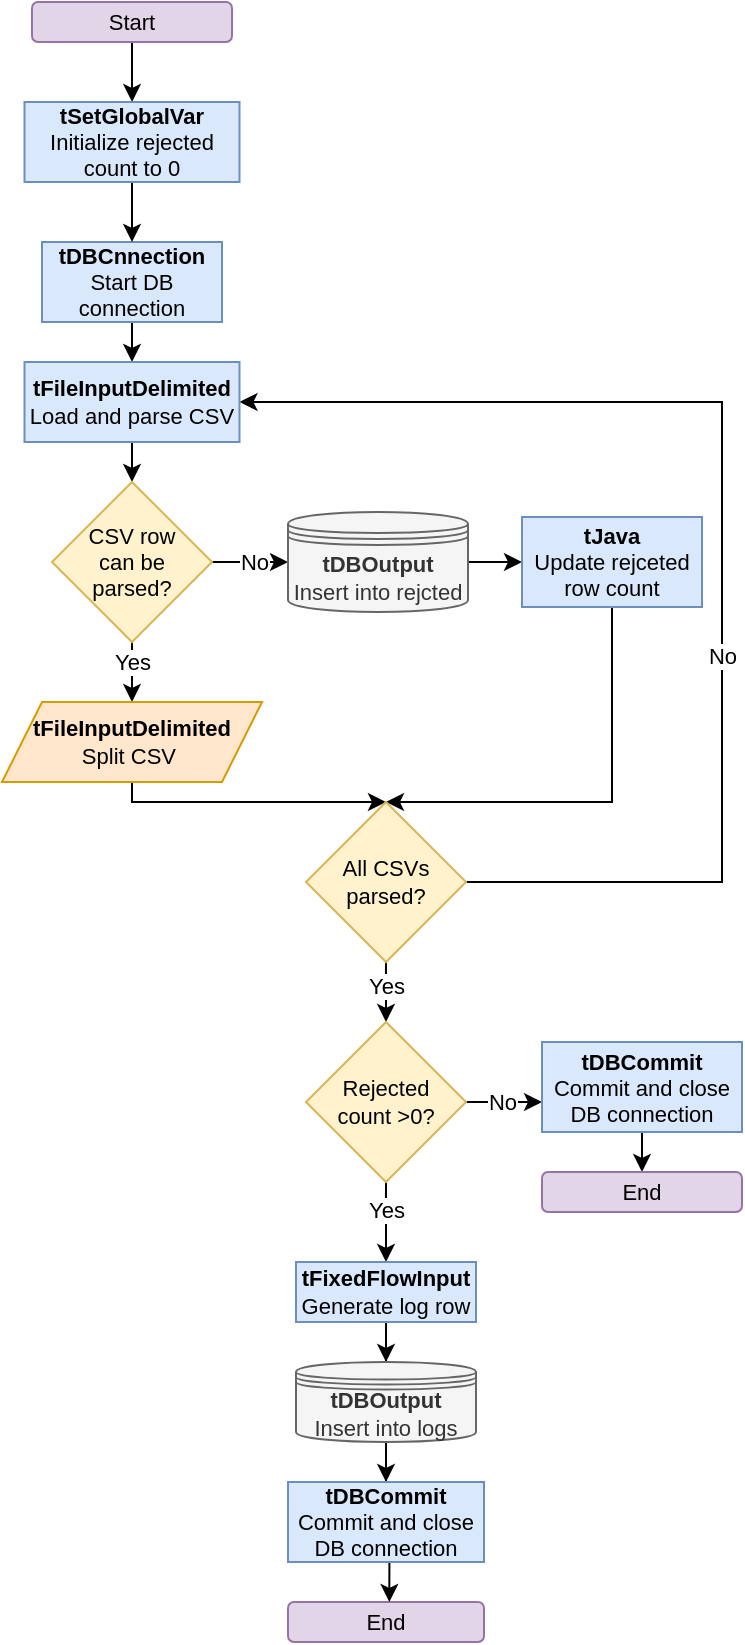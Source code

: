 <mxfile version="20.2.7" type="device" pages="8"><diagram id="fLHhJcKO6FFR962LXYQZ" name="SplitCSV"><mxGraphModel dx="782" dy="428" grid="1" gridSize="10" guides="1" tooltips="1" connect="1" arrows="1" fold="1" page="1" pageScale="1" pageWidth="827" pageHeight="1169" math="0" shadow="0"><root><mxCell id="0"/><mxCell id="1" parent="0"/><mxCell id="2JLFGwHODw6lQHsDTApT-6" value="" style="edgeStyle=orthogonalEdgeStyle;rounded=0;orthogonalLoop=1;jettySize=auto;html=1;fontSize=11;" parent="1" source="2JLFGwHODw6lQHsDTApT-1" edge="1"><mxGeometry relative="1" as="geometry"><mxPoint x="240.053" y="120" as="targetPoint"/></mxGeometry></mxCell><mxCell id="2JLFGwHODw6lQHsDTApT-1" value="&lt;font style=&quot;font-size: 11px;&quot;&gt;Start&lt;/font&gt;" style="rounded=1;whiteSpace=wrap;html=1;fillColor=#e1d5e7;strokeColor=#9673a6;fontSize=11;" parent="1" vertex="1"><mxGeometry x="190" y="70" width="100" height="20" as="geometry"/></mxCell><mxCell id="2JLFGwHODw6lQHsDTApT-11" value="" style="edgeStyle=orthogonalEdgeStyle;rounded=0;orthogonalLoop=1;jettySize=auto;html=1;fontSize=11;" parent="1" target="2JLFGwHODw6lQHsDTApT-10" edge="1"><mxGeometry relative="1" as="geometry"><mxPoint x="235" y="280" as="sourcePoint"/><Array as="points"><mxPoint x="240" y="280"/></Array></mxGeometry></mxCell><mxCell id="2JLFGwHODw6lQHsDTApT-13" value="" style="edgeStyle=orthogonalEdgeStyle;rounded=0;orthogonalLoop=1;jettySize=auto;html=1;fontSize=11;" parent="1" source="2JLFGwHODw6lQHsDTApT-10" target="2JLFGwHODw6lQHsDTApT-12" edge="1"><mxGeometry relative="1" as="geometry"/></mxCell><mxCell id="2JLFGwHODw6lQHsDTApT-17" value="No" style="edgeLabel;html=1;align=center;verticalAlign=middle;resizable=0;points=[];fontSize=11;" parent="2JLFGwHODw6lQHsDTApT-13" vertex="1" connectable="0"><mxGeometry x="-0.267" y="-1" relative="1" as="geometry"><mxPoint x="5" y="-1" as="offset"/></mxGeometry></mxCell><mxCell id="2JLFGwHODw6lQHsDTApT-22" value="" style="edgeStyle=orthogonalEdgeStyle;rounded=0;orthogonalLoop=1;jettySize=auto;html=1;fontSize=11;" parent="1" source="2JLFGwHODw6lQHsDTApT-10" target="2JLFGwHODw6lQHsDTApT-21" edge="1"><mxGeometry relative="1" as="geometry"/></mxCell><mxCell id="2JLFGwHODw6lQHsDTApT-23" value="Yes" style="edgeLabel;html=1;align=center;verticalAlign=middle;resizable=0;points=[];fontSize=11;" parent="2JLFGwHODw6lQHsDTApT-22" vertex="1" connectable="0"><mxGeometry x="-0.718" y="-1" relative="1" as="geometry"><mxPoint x="1" y="3" as="offset"/></mxGeometry></mxCell><mxCell id="2JLFGwHODw6lQHsDTApT-10" value="&lt;font style=&quot;font-size: 11px;&quot;&gt;CSV row &lt;br style=&quot;font-size: 11px;&quot;&gt;can be &lt;br style=&quot;font-size: 11px;&quot;&gt;parsed?&lt;/font&gt;" style="rhombus;whiteSpace=wrap;html=1;fontSize=11;fillColor=#fff2cc;strokeColor=#d6b656;" parent="1" vertex="1"><mxGeometry x="200" y="310" width="80" height="80" as="geometry"/></mxCell><mxCell id="2JLFGwHODw6lQHsDTApT-19" value="" style="edgeStyle=orthogonalEdgeStyle;rounded=0;orthogonalLoop=1;jettySize=auto;html=1;fontSize=11;" parent="1" source="2JLFGwHODw6lQHsDTApT-12" edge="1"><mxGeometry relative="1" as="geometry"><mxPoint x="435" y="350" as="targetPoint"/></mxGeometry></mxCell><mxCell id="2JLFGwHODw6lQHsDTApT-12" value="&lt;font style=&quot;font-size: 11px;&quot;&gt;&lt;b style=&quot;font-size: 11px;&quot;&gt;tDBOutput&lt;/b&gt;&lt;br style=&quot;font-size: 11px;&quot;&gt;Insert into rejcted&lt;/font&gt;" style="shape=datastore;whiteSpace=wrap;html=1;fontSize=11;fillColor=#f5f5f5;fontColor=#333333;strokeColor=#666666;" parent="1" vertex="1"><mxGeometry x="318" y="325" width="90" height="50" as="geometry"/></mxCell><mxCell id="2JLFGwHODw6lQHsDTApT-26" style="edgeStyle=orthogonalEdgeStyle;rounded=0;orthogonalLoop=1;jettySize=auto;html=1;entryX=0.5;entryY=0;entryDx=0;entryDy=0;fontSize=11;exitX=0.5;exitY=1;exitDx=0;exitDy=0;" parent="1" source="2JLFGwHODw6lQHsDTApT-59" target="2JLFGwHODw6lQHsDTApT-24" edge="1"><mxGeometry relative="1" as="geometry"><mxPoint x="465" y="370" as="sourcePoint"/><Array as="points"><mxPoint x="480" y="470"/></Array></mxGeometry></mxCell><mxCell id="2JLFGwHODw6lQHsDTApT-25" style="edgeStyle=orthogonalEdgeStyle;rounded=0;orthogonalLoop=1;jettySize=auto;html=1;entryX=0.5;entryY=0;entryDx=0;entryDy=0;fontSize=11;" parent="1" source="2JLFGwHODw6lQHsDTApT-21" target="2JLFGwHODw6lQHsDTApT-24" edge="1"><mxGeometry relative="1" as="geometry"><Array as="points"><mxPoint x="240" y="470"/></Array></mxGeometry></mxCell><mxCell id="2JLFGwHODw6lQHsDTApT-21" value="&lt;font style=&quot;font-size: 11px;&quot;&gt;&lt;b style=&quot;font-size: 11px;&quot;&gt;tFileInputDelimited&lt;/b&gt;&lt;br style=&quot;font-size: 11px;&quot;&gt;Split CSV&amp;nbsp;&lt;/font&gt;" style="shape=parallelogram;perimeter=parallelogramPerimeter;whiteSpace=wrap;html=1;fixedSize=1;fontSize=11;fillColor=#ffe6cc;strokeColor=#d79b00;" parent="1" vertex="1"><mxGeometry x="175" y="420" width="130" height="40" as="geometry"/></mxCell><mxCell id="2JLFGwHODw6lQHsDTApT-27" style="edgeStyle=orthogonalEdgeStyle;rounded=0;orthogonalLoop=1;jettySize=auto;html=1;entryX=1;entryY=0.5;entryDx=0;entryDy=0;fontSize=11;" parent="1" source="2JLFGwHODw6lQHsDTApT-24" target="2JLFGwHODw6lQHsDTApT-61" edge="1"><mxGeometry relative="1" as="geometry"><mxPoint x="285" y="260" as="targetPoint"/><Array as="points"><mxPoint x="535" y="510"/><mxPoint x="535" y="270"/></Array></mxGeometry></mxCell><mxCell id="2JLFGwHODw6lQHsDTApT-28" value="No" style="edgeLabel;html=1;align=center;verticalAlign=middle;resizable=0;points=[];fontSize=11;" parent="2JLFGwHODw6lQHsDTApT-27" vertex="1" connectable="0"><mxGeometry x="-0.105" relative="1" as="geometry"><mxPoint y="31" as="offset"/></mxGeometry></mxCell><mxCell id="2JLFGwHODw6lQHsDTApT-30" value="" style="edgeStyle=orthogonalEdgeStyle;rounded=0;orthogonalLoop=1;jettySize=auto;html=1;fontSize=11;" parent="1" source="2JLFGwHODw6lQHsDTApT-24" target="2JLFGwHODw6lQHsDTApT-29" edge="1"><mxGeometry relative="1" as="geometry"/></mxCell><mxCell id="2JLFGwHODw6lQHsDTApT-31" value="Yes" style="edgeLabel;html=1;align=center;verticalAlign=middle;resizable=0;points=[];fontSize=11;" parent="2JLFGwHODw6lQHsDTApT-30" vertex="1" connectable="0"><mxGeometry x="0.283" relative="1" as="geometry"><mxPoint as="offset"/></mxGeometry></mxCell><mxCell id="2JLFGwHODw6lQHsDTApT-24" value="&lt;span style=&quot;font-size: 11px;&quot;&gt;All CSVs &lt;br style=&quot;font-size: 11px;&quot;&gt;parsed?&lt;/span&gt;" style="rhombus;whiteSpace=wrap;html=1;fontSize=11;fillColor=#fff2cc;strokeColor=#d6b656;" parent="1" vertex="1"><mxGeometry x="327" y="470" width="80" height="80" as="geometry"/></mxCell><mxCell id="2JLFGwHODw6lQHsDTApT-33" value="" style="edgeStyle=orthogonalEdgeStyle;rounded=0;orthogonalLoop=1;jettySize=auto;html=1;fontSize=11;" parent="1" source="2JLFGwHODw6lQHsDTApT-29" edge="1"><mxGeometry relative="1" as="geometry"><mxPoint x="445" y="620" as="targetPoint"/></mxGeometry></mxCell><mxCell id="2JLFGwHODw6lQHsDTApT-37" value="No" style="edgeLabel;html=1;align=center;verticalAlign=middle;resizable=0;points=[];fontSize=11;" parent="2JLFGwHODw6lQHsDTApT-33" vertex="1" connectable="0"><mxGeometry x="-0.749" relative="1" as="geometry"><mxPoint x="13" as="offset"/></mxGeometry></mxCell><mxCell id="2JLFGwHODw6lQHsDTApT-39" value="" style="edgeStyle=orthogonalEdgeStyle;rounded=0;orthogonalLoop=1;jettySize=auto;html=1;fontSize=11;" parent="1" source="2JLFGwHODw6lQHsDTApT-29" edge="1"><mxGeometry relative="1" as="geometry"><mxPoint x="367" y="700" as="targetPoint"/></mxGeometry></mxCell><mxCell id="2JLFGwHODw6lQHsDTApT-40" value="Yes" style="edgeLabel;html=1;align=center;verticalAlign=middle;resizable=0;points=[];fontSize=11;" parent="2JLFGwHODw6lQHsDTApT-39" vertex="1" connectable="0"><mxGeometry x="-0.732" y="-1" relative="1" as="geometry"><mxPoint x="1" y="8" as="offset"/></mxGeometry></mxCell><mxCell id="2JLFGwHODw6lQHsDTApT-29" value="&lt;font style=&quot;font-size: 11px;&quot;&gt;Rejected &lt;br style=&quot;font-size: 11px;&quot;&gt;count &amp;gt;0?&lt;/font&gt;" style="rhombus;whiteSpace=wrap;html=1;fontSize=11;fillColor=#fff2cc;strokeColor=#d6b656;" parent="1" vertex="1"><mxGeometry x="327" y="580" width="80" height="80" as="geometry"/></mxCell><mxCell id="2JLFGwHODw6lQHsDTApT-36" value="" style="edgeStyle=orthogonalEdgeStyle;rounded=0;orthogonalLoop=1;jettySize=auto;html=1;fontSize=11;" parent="1" target="2JLFGwHODw6lQHsDTApT-35" edge="1"><mxGeometry relative="1" as="geometry"><mxPoint x="495" y="640" as="sourcePoint"/><Array as="points"><mxPoint x="495" y="620"/></Array></mxGeometry></mxCell><mxCell id="2JLFGwHODw6lQHsDTApT-35" value="&lt;font style=&quot;font-size: 11px;&quot;&gt;End&lt;/font&gt;" style="rounded=1;whiteSpace=wrap;html=1;fillColor=#e1d5e7;strokeColor=#9673a6;fontSize=11;" parent="1" vertex="1"><mxGeometry x="445" y="655" width="100" height="20" as="geometry"/></mxCell><mxCell id="2JLFGwHODw6lQHsDTApT-44" value="" style="edgeStyle=orthogonalEdgeStyle;rounded=0;orthogonalLoop=1;jettySize=auto;html=1;fontSize=11;exitX=0.5;exitY=1;exitDx=0;exitDy=0;" parent="1" source="2JLFGwHODw6lQHsDTApT-50" target="2JLFGwHODw6lQHsDTApT-43" edge="1"><mxGeometry relative="1" as="geometry"><mxPoint x="368.529" y="740" as="sourcePoint"/></mxGeometry></mxCell><mxCell id="2JLFGwHODw6lQHsDTApT-56" value="" style="edgeStyle=orthogonalEdgeStyle;rounded=0;orthogonalLoop=1;jettySize=auto;html=1;fontSize=11;" parent="1" source="2JLFGwHODw6lQHsDTApT-43" target="2JLFGwHODw6lQHsDTApT-54" edge="1"><mxGeometry relative="1" as="geometry"/></mxCell><mxCell id="2JLFGwHODw6lQHsDTApT-43" value="&lt;font style=&quot;font-size: 11px;&quot;&gt;&lt;b style=&quot;font-size: 11px;&quot;&gt;tDBOutput&lt;/b&gt;&lt;br style=&quot;font-size: 11px;&quot;&gt;Insert into logs&lt;/font&gt;" style="shape=datastore;whiteSpace=wrap;html=1;fontSize=11;fillColor=#f5f5f5;fontColor=#333333;strokeColor=#666666;" parent="1" vertex="1"><mxGeometry x="322" y="750" width="90" height="40" as="geometry"/></mxCell><mxCell id="2JLFGwHODw6lQHsDTApT-47" value="&lt;font style=&quot;font-size: 11px;&quot;&gt;End&lt;/font&gt;" style="rounded=1;whiteSpace=wrap;html=1;fillColor=#e1d5e7;strokeColor=#9673a6;fontSize=11;" parent="1" vertex="1"><mxGeometry x="318" y="870" width="98" height="20" as="geometry"/></mxCell><mxCell id="2JLFGwHODw6lQHsDTApT-49" value="&lt;font style=&quot;font-size: 11px;&quot;&gt;&lt;b style=&quot;font-size: 11px;&quot;&gt;tDBCommit&lt;/b&gt;&lt;br style=&quot;font-size: 11px;&quot;&gt;Commit and close DB connection&lt;/font&gt;" style="rounded=0;whiteSpace=wrap;html=1;fontSize=11;fillColor=#dae8fc;strokeColor=#6c8ebf;" parent="1" vertex="1"><mxGeometry x="445" y="590" width="100" height="45" as="geometry"/></mxCell><mxCell id="2JLFGwHODw6lQHsDTApT-50" value="&lt;font style=&quot;font-size: 11px;&quot;&gt;&lt;b style=&quot;font-size: 11px;&quot;&gt;tFixedFlowInput&lt;/b&gt;&lt;br style=&quot;font-size: 11px;&quot;&gt;Generate log row&lt;/font&gt;" style="rounded=0;whiteSpace=wrap;html=1;fontSize=11;fillColor=#dae8fc;strokeColor=#6c8ebf;" parent="1" vertex="1"><mxGeometry x="322" y="700" width="90" height="30" as="geometry"/></mxCell><mxCell id="2JLFGwHODw6lQHsDTApT-63" style="edgeStyle=orthogonalEdgeStyle;rounded=0;orthogonalLoop=1;jettySize=auto;html=1;exitX=0.5;exitY=1;exitDx=0;exitDy=0;entryX=0.517;entryY=-0.001;entryDx=0;entryDy=0;entryPerimeter=0;fontSize=11;" parent="1" source="2JLFGwHODw6lQHsDTApT-54" target="2JLFGwHODw6lQHsDTApT-47" edge="1"><mxGeometry relative="1" as="geometry"/></mxCell><mxCell id="2JLFGwHODw6lQHsDTApT-54" value="&lt;font style=&quot;font-size: 11px;&quot;&gt;&lt;b style=&quot;font-size: 11px;&quot;&gt;tDBCommit&lt;/b&gt;&lt;br style=&quot;font-size: 11px;&quot;&gt;Commit and close DB connection&lt;/font&gt;" style="rounded=0;whiteSpace=wrap;html=1;fontSize=11;fillColor=#dae8fc;strokeColor=#6c8ebf;" parent="1" vertex="1"><mxGeometry x="318" y="810" width="98" height="40" as="geometry"/></mxCell><mxCell id="2JLFGwHODw6lQHsDTApT-59" value="&lt;font style=&quot;font-size: 11px;&quot;&gt;&lt;b style=&quot;font-size: 11px;&quot;&gt;tJava&lt;/b&gt;&lt;br style=&quot;font-size: 11px;&quot;&gt;Update rejceted row count&lt;/font&gt;" style="rounded=0;whiteSpace=wrap;html=1;fontSize=11;fillColor=#dae8fc;strokeColor=#6c8ebf;" parent="1" vertex="1"><mxGeometry x="435" y="327.5" width="90" height="45" as="geometry"/></mxCell><mxCell id="auwidOxW1i8i_mp2oO1m-5" value="" style="edgeStyle=orthogonalEdgeStyle;rounded=0;orthogonalLoop=1;jettySize=auto;html=1;fontSize=11;" parent="1" source="2JLFGwHODw6lQHsDTApT-60" target="2JLFGwHODw6lQHsDTApT-61" edge="1"><mxGeometry relative="1" as="geometry"/></mxCell><mxCell id="2JLFGwHODw6lQHsDTApT-60" value="&lt;font style=&quot;font-size: 11px;&quot;&gt;&lt;b style=&quot;font-size: 11px;&quot;&gt;tDBCnnection&lt;/b&gt;&lt;br style=&quot;font-size: 11px;&quot;&gt;Start DB connection&lt;/font&gt;" style="rounded=0;whiteSpace=wrap;html=1;fontSize=11;fillColor=#dae8fc;strokeColor=#6c8ebf;" parent="1" vertex="1"><mxGeometry x="195" y="190" width="90" height="40" as="geometry"/></mxCell><mxCell id="2JLFGwHODw6lQHsDTApT-61" value="&lt;font style=&quot;font-size: 11px;&quot;&gt;&lt;b style=&quot;font-size: 11px;&quot;&gt;tFileInputDelimited&lt;br style=&quot;font-size: 11px;&quot;&gt;&lt;/b&gt;Load and parse CSV&lt;/font&gt;" style="rounded=0;whiteSpace=wrap;html=1;fontSize=11;fillColor=#dae8fc;strokeColor=#6c8ebf;" parent="1" vertex="1"><mxGeometry x="186.25" y="250" width="107.5" height="40" as="geometry"/></mxCell><mxCell id="auwidOxW1i8i_mp2oO1m-3" style="edgeStyle=orthogonalEdgeStyle;rounded=0;orthogonalLoop=1;jettySize=auto;html=1;exitX=0.5;exitY=1;exitDx=0;exitDy=0;entryX=0.5;entryY=0;entryDx=0;entryDy=0;fontSize=11;" parent="1" source="auwidOxW1i8i_mp2oO1m-1" target="2JLFGwHODw6lQHsDTApT-60" edge="1"><mxGeometry relative="1" as="geometry"/></mxCell><mxCell id="auwidOxW1i8i_mp2oO1m-1" value="&lt;b&gt;tSetGlobalVar&lt;/b&gt;&lt;br&gt;Initialize rejected count to 0" style="rounded=0;whiteSpace=wrap;html=1;fontSize=11;fillColor=#dae8fc;strokeColor=#6c8ebf;" parent="1" vertex="1"><mxGeometry x="186.25" y="120" width="107.5" height="40" as="geometry"/></mxCell></root></mxGraphModel></diagram><diagram id="66rPKZxCmZ1PrBcS-IC7" name="CombinedSplitCSV"><mxGraphModel dx="1258" dy="658" grid="1" gridSize="10" guides="1" tooltips="1" connect="1" arrows="1" fold="1" page="1" pageScale="1" pageWidth="827" pageHeight="1169" math="0" shadow="0"><root><mxCell id="0"/><mxCell id="1" parent="0"/><mxCell id="A8RweKwO7zVWPHegNJdg-3" value="" style="edgeStyle=orthogonalEdgeStyle;rounded=0;orthogonalLoop=1;jettySize=auto;html=1;fontSize=11;" edge="1" parent="1" source="GFCmNj4PzzLilKW2QT8m-1" target="A8RweKwO7zVWPHegNJdg-2"><mxGeometry relative="1" as="geometry"/></mxCell><mxCell id="GFCmNj4PzzLilKW2QT8m-1" value="&lt;font style=&quot;font-size: 11px;&quot;&gt;Start&lt;/font&gt;" style="rounded=1;whiteSpace=wrap;html=1;fillColor=#e1d5e7;strokeColor=#9673a6;fontSize=11;" vertex="1" parent="1"><mxGeometry x="180" y="70" width="120" height="20" as="geometry"/></mxCell><mxCell id="A8RweKwO7zVWPHegNJdg-5" value="" style="edgeStyle=orthogonalEdgeStyle;rounded=0;orthogonalLoop=1;jettySize=auto;html=1;fontSize=11;entryX=0.5;entryY=0;entryDx=0;entryDy=0;" edge="1" parent="1" source="kzmmvcvyBAghqjiErVLk-1" target="nOrWCWUQcPkzRYPBgCRz-1"><mxGeometry relative="1" as="geometry"/></mxCell><mxCell id="kzmmvcvyBAghqjiErVLk-1" value="&lt;font style=&quot;font-size: 11px;&quot;&gt;&lt;b style=&quot;font-size: 11px;&quot;&gt;tFileInputDelimited&lt;br style=&quot;font-size: 11px;&quot;&gt;&lt;/b&gt;Load and parse CSV&lt;/font&gt;" style="rounded=0;whiteSpace=wrap;html=1;fontSize=11;fillColor=#dae8fc;strokeColor=#6c8ebf;" vertex="1" parent="1"><mxGeometry x="178.13" y="210" width="123.75" height="40" as="geometry"/></mxCell><mxCell id="A8RweKwO7zVWPHegNJdg-6" value="" style="edgeStyle=orthogonalEdgeStyle;rounded=0;orthogonalLoop=1;jettySize=auto;html=1;fontSize=11;" edge="1" parent="1" source="nOrWCWUQcPkzRYPBgCRz-1" target="A8RweKwO7zVWPHegNJdg-1"><mxGeometry relative="1" as="geometry"/></mxCell><mxCell id="nOrWCWUQcPkzRYPBgCRz-1" value="&lt;font style=&quot;font-size: 11px;&quot;&gt;&lt;b style=&quot;font-size: 11px;&quot;&gt;tFileInputDelimited&lt;/b&gt;&lt;br style=&quot;font-size: 11px;&quot;&gt;Append modified partial CSV to final CSV&amp;nbsp;&lt;/font&gt;" style="shape=parallelogram;perimeter=parallelogramPerimeter;whiteSpace=wrap;html=1;fixedSize=1;fontSize=11;fillColor=#ffe6cc;strokeColor=#d79b00;" vertex="1" parent="1"><mxGeometry x="152.35" y="280" width="175.3" height="60" as="geometry"/></mxCell><mxCell id="A8RweKwO7zVWPHegNJdg-7" style="edgeStyle=orthogonalEdgeStyle;rounded=0;orthogonalLoop=1;jettySize=auto;html=1;entryX=1;entryY=0.5;entryDx=0;entryDy=0;fontSize=11;" edge="1" parent="1" source="A8RweKwO7zVWPHegNJdg-1" target="A8RweKwO7zVWPHegNJdg-2"><mxGeometry relative="1" as="geometry"><Array as="points"><mxPoint x="370" y="420"/><mxPoint x="370" y="150"/></Array></mxGeometry></mxCell><mxCell id="A8RweKwO7zVWPHegNJdg-8" value="No" style="edgeLabel;html=1;align=center;verticalAlign=middle;resizable=0;points=[];fontSize=11;" vertex="1" connectable="0" parent="A8RweKwO7zVWPHegNJdg-7"><mxGeometry x="0.157" y="-1" relative="1" as="geometry"><mxPoint y="24" as="offset"/></mxGeometry></mxCell><mxCell id="A8RweKwO7zVWPHegNJdg-12" value="" style="edgeStyle=orthogonalEdgeStyle;rounded=0;orthogonalLoop=1;jettySize=auto;html=1;fontSize=11;" edge="1" parent="1" source="A8RweKwO7zVWPHegNJdg-1" target="A8RweKwO7zVWPHegNJdg-9"><mxGeometry relative="1" as="geometry"/></mxCell><mxCell id="5866Sf6WZkjkaTMJbHra-1" value="Yes" style="edgeLabel;html=1;align=center;verticalAlign=middle;resizable=0;points=[];fontSize=11;" vertex="1" connectable="0" parent="A8RweKwO7zVWPHegNJdg-12"><mxGeometry x="-0.257" y="-1" relative="1" as="geometry"><mxPoint as="offset"/></mxGeometry></mxCell><mxCell id="A8RweKwO7zVWPHegNJdg-1" value="&lt;span style=&quot;font-size: 11px;&quot;&gt;All modified &lt;br&gt;partial CSVs &lt;br style=&quot;font-size: 11px;&quot;&gt;parsed?&lt;/span&gt;" style="rhombus;whiteSpace=wrap;html=1;fontSize=11;fillColor=#fff2cc;strokeColor=#d6b656;" vertex="1" parent="1"><mxGeometry x="185.63" y="370" width="110" height="100" as="geometry"/></mxCell><mxCell id="A8RweKwO7zVWPHegNJdg-4" value="" style="edgeStyle=orthogonalEdgeStyle;rounded=0;orthogonalLoop=1;jettySize=auto;html=1;fontSize=11;entryX=0.5;entryY=0;entryDx=0;entryDy=0;" edge="1" parent="1" source="A8RweKwO7zVWPHegNJdg-2" target="kzmmvcvyBAghqjiErVLk-1"><mxGeometry relative="1" as="geometry"><mxPoint x="240" y="200" as="targetPoint"/></mxGeometry></mxCell><mxCell id="A8RweKwO7zVWPHegNJdg-2" value="&lt;font style=&quot;font-size: 11px;&quot;&gt;&lt;b style=&quot;font-size: 11px;&quot;&gt;tFileList&lt;br style=&quot;font-size: 11px;&quot;&gt;&lt;/b&gt;Fetch modified partial CSVs corresponding to file mask&lt;br&gt;&lt;/font&gt;" style="rounded=0;whiteSpace=wrap;html=1;fontSize=11;fillColor=#dae8fc;strokeColor=#6c8ebf;" vertex="1" parent="1"><mxGeometry x="178.13" y="120" width="123.75" height="60" as="geometry"/></mxCell><mxCell id="5866Sf6WZkjkaTMJbHra-3" value="" style="edgeStyle=orthogonalEdgeStyle;rounded=0;orthogonalLoop=1;jettySize=auto;html=1;fontSize=11;" edge="1" parent="1" source="A8RweKwO7zVWPHegNJdg-9" target="5866Sf6WZkjkaTMJbHra-2"><mxGeometry relative="1" as="geometry"/></mxCell><mxCell id="A8RweKwO7zVWPHegNJdg-9" value="&lt;font style=&quot;font-size: 11px;&quot;&gt;&lt;b style=&quot;font-size: 11px;&quot;&gt;tFileDelete&lt;br style=&quot;font-size: 11px;&quot;&gt;&lt;/b&gt;Delete all modified partial CSVs corresponding to file mask&lt;br&gt;&lt;/font&gt;" style="rounded=0;whiteSpace=wrap;html=1;fontSize=11;fillColor=#dae8fc;strokeColor=#6c8ebf;" vertex="1" parent="1"><mxGeometry x="178.76" y="510" width="123.75" height="70" as="geometry"/></mxCell><mxCell id="5866Sf6WZkjkaTMJbHra-2" value="End" style="rounded=1;whiteSpace=wrap;html=1;fillColor=#e1d5e7;strokeColor=#9673a6;fontSize=11;" vertex="1" parent="1"><mxGeometry x="180.64" y="610" width="120" height="20" as="geometry"/></mxCell></root></mxGraphModel></diagram><diagram id="IaLssBqekHxUj3Y9IMpq" name="FinalBulk"><mxGraphModel dx="525" dy="760" grid="1" gridSize="10" guides="1" tooltips="1" connect="1" arrows="1" fold="1" page="1" pageScale="1" pageWidth="827" pageHeight="1169" math="0" shadow="0"><root><mxCell id="0"/><mxCell id="1" parent="0"/><mxCell id="I5jOKjYmo5VmZ1PjwaIp-1" value="" style="edgeStyle=orthogonalEdgeStyle;rounded=0;orthogonalLoop=1;jettySize=auto;html=1;fontSize=11;" edge="1" parent="1" source="I5jOKjYmo5VmZ1PjwaIp-2"><mxGeometry relative="1" as="geometry"><mxPoint x="239.909" y="120" as="targetPoint"/></mxGeometry></mxCell><mxCell id="I5jOKjYmo5VmZ1PjwaIp-2" value="&lt;font style=&quot;font-size: 11px;&quot;&gt;Start&lt;/font&gt;" style="rounded=1;whiteSpace=wrap;html=1;fillColor=#e1d5e7;strokeColor=#9673a6;fontSize=11;" vertex="1" parent="1"><mxGeometry x="180" y="70" width="120" height="20" as="geometry"/></mxCell><mxCell id="I5jOKjYmo5VmZ1PjwaIp-14" value="" style="edgeStyle=orthogonalEdgeStyle;rounded=0;orthogonalLoop=1;jettySize=auto;html=1;fontSize=11;" edge="1" parent="1" target="I5jOKjYmo5VmZ1PjwaIp-16"><mxGeometry relative="1" as="geometry"><mxPoint x="240.644" y="667.08" as="sourcePoint"/></mxGeometry></mxCell><mxCell id="I5jOKjYmo5VmZ1PjwaIp-16" value="End" style="rounded=1;whiteSpace=wrap;html=1;fillColor=#e1d5e7;strokeColor=#9673a6;fontSize=11;" vertex="1" parent="1"><mxGeometry x="180" y="697.08" width="120" height="20" as="geometry"/></mxCell><mxCell id="1T5V-XiRn1UvWSsaBRT1-4" value="" style="edgeStyle=orthogonalEdgeStyle;rounded=0;orthogonalLoop=1;jettySize=auto;html=1;fontSize=11;" edge="1" parent="1" source="4bsLl06yfv-V3TsH9g9K-1" target="1vxCyD8WJawVnkSO9SRr-1"><mxGeometry relative="1" as="geometry"/></mxCell><mxCell id="4bsLl06yfv-V3TsH9g9K-1" value="&lt;font style=&quot;font-size: 11px;&quot;&gt;&lt;b style=&quot;font-size: 11px;&quot;&gt;tDBCnnection&lt;/b&gt;&lt;br style=&quot;font-size: 11px;&quot;&gt;Start DB connection&lt;/font&gt;" style="rounded=0;whiteSpace=wrap;html=1;fontSize=11;fillColor=#dae8fc;strokeColor=#6c8ebf;" vertex="1" parent="1"><mxGeometry x="195" y="120" width="90" height="40" as="geometry"/></mxCell><mxCell id="1T5V-XiRn1UvWSsaBRT1-6" value="" style="edgeStyle=orthogonalEdgeStyle;rounded=0;orthogonalLoop=1;jettySize=auto;html=1;fontSize=11;" edge="1" parent="1" source="1vxCyD8WJawVnkSO9SRr-1" target="1T5V-XiRn1UvWSsaBRT1-2"><mxGeometry relative="1" as="geometry"/></mxCell><mxCell id="1vxCyD8WJawVnkSO9SRr-1" value="&lt;font style=&quot;font-size: 11px;&quot;&gt;&lt;b style=&quot;font-size: 11px;&quot;&gt;tFixedFlowInput&lt;/b&gt;&lt;br style=&quot;font-size: 11px;&quot;&gt;Generate log row&lt;/font&gt;" style="rounded=0;whiteSpace=wrap;html=1;fontSize=11;fillColor=#dae8fc;strokeColor=#6c8ebf;" vertex="1" parent="1"><mxGeometry x="195" y="180" width="90" height="30" as="geometry"/></mxCell><mxCell id="rj2Dw1kbTn7e9V8-9xQR-2" value="" style="edgeStyle=orthogonalEdgeStyle;rounded=0;orthogonalLoop=1;jettySize=auto;html=1;fontSize=11;" edge="1" parent="1" source="1T5V-XiRn1UvWSsaBRT1-2" target="rj2Dw1kbTn7e9V8-9xQR-1"><mxGeometry relative="1" as="geometry"/></mxCell><mxCell id="rj2Dw1kbTn7e9V8-9xQR-3" value="On subjob ok" style="edgeLabel;html=1;align=center;verticalAlign=middle;resizable=0;points=[];fontSize=11;" vertex="1" connectable="0" parent="rj2Dw1kbTn7e9V8-9xQR-2"><mxGeometry x="-0.224" relative="1" as="geometry"><mxPoint y="10" as="offset"/></mxGeometry></mxCell><mxCell id="1T5V-XiRn1UvWSsaBRT1-2" value="&lt;font style=&quot;font-size: 11px;&quot;&gt;&lt;b style=&quot;font-size: 11px;&quot;&gt;tDBOutput&lt;/b&gt;&lt;br style=&quot;font-size: 11px;&quot;&gt;Insert into logs&lt;/font&gt;" style="shape=datastore;whiteSpace=wrap;html=1;fontSize=11;fillColor=#f5f5f5;fontColor=#333333;strokeColor=#666666;" vertex="1" parent="1"><mxGeometry x="195" y="230" width="90" height="40" as="geometry"/></mxCell><mxCell id="1T5V-XiRn1UvWSsaBRT1-3" value="&lt;font style=&quot;font-size: 11px;&quot;&gt;&lt;b style=&quot;font-size: 11px;&quot;&gt;tDBCommit&lt;/b&gt;&lt;br style=&quot;font-size: 11px;&quot;&gt;Commit and close DB connection&lt;/font&gt;" style="rounded=0;whiteSpace=wrap;html=1;fontSize=11;fillColor=#dae8fc;strokeColor=#6c8ebf;" vertex="1" parent="1"><mxGeometry x="191.01" y="627.08" width="98" height="40" as="geometry"/></mxCell><mxCell id="rj2Dw1kbTn7e9V8-9xQR-5" value="" style="edgeStyle=orthogonalEdgeStyle;rounded=0;orthogonalLoop=1;jettySize=auto;html=1;fontSize=11;" edge="1" parent="1" source="rj2Dw1kbTn7e9V8-9xQR-1" target="rj2Dw1kbTn7e9V8-9xQR-4"><mxGeometry relative="1" as="geometry"/></mxCell><mxCell id="rj2Dw1kbTn7e9V8-9xQR-1" value="&lt;font style=&quot;font-size: 11px;&quot;&gt;&lt;b style=&quot;font-size: 11px;&quot;&gt;tFileList&lt;br style=&quot;font-size: 11px;&quot;&gt;&lt;/b&gt;Fetch partial CSVs corresponding to file mask&lt;br&gt;&lt;/font&gt;" style="rounded=0;whiteSpace=wrap;html=1;fontSize=11;fillColor=#dae8fc;strokeColor=#6c8ebf;" vertex="1" parent="1"><mxGeometry x="178.13" y="320" width="123.75" height="60" as="geometry"/></mxCell><mxCell id="rj2Dw1kbTn7e9V8-9xQR-8" value="" style="edgeStyle=orthogonalEdgeStyle;rounded=0;orthogonalLoop=1;jettySize=auto;html=1;fontSize=11;" edge="1" parent="1" source="rj2Dw1kbTn7e9V8-9xQR-4" target="rj2Dw1kbTn7e9V8-9xQR-7"><mxGeometry relative="1" as="geometry"/></mxCell><mxCell id="rj2Dw1kbTn7e9V8-9xQR-4" value="&lt;font style=&quot;font-size: 11px;&quot;&gt;&lt;b style=&quot;font-size: 11px;&quot;&gt;tFileDelete&lt;br style=&quot;font-size: 11px;&quot;&gt;&lt;/b&gt;Delete partial CSV&lt;br&gt;&lt;/font&gt;" style="rounded=0;whiteSpace=wrap;html=1;fontSize=11;fillColor=#dae8fc;strokeColor=#6c8ebf;" vertex="1" parent="1"><mxGeometry x="178.13" y="410" width="123.75" height="40" as="geometry"/></mxCell><mxCell id="rj2Dw1kbTn7e9V8-9xQR-9" value="" style="edgeStyle=orthogonalEdgeStyle;rounded=0;orthogonalLoop=1;jettySize=auto;html=1;fontSize=11;" edge="1" parent="1" source="rj2Dw1kbTn7e9V8-9xQR-7" target="1T5V-XiRn1UvWSsaBRT1-3"><mxGeometry relative="1" as="geometry"/></mxCell><mxCell id="rj2Dw1kbTn7e9V8-9xQR-10" value="Yes" style="edgeLabel;html=1;align=center;verticalAlign=middle;resizable=0;points=[];fontSize=11;" vertex="1" connectable="0" parent="rj2Dw1kbTn7e9V8-9xQR-9"><mxGeometry x="0.359" relative="1" as="geometry"><mxPoint x="-2" y="-13" as="offset"/></mxGeometry></mxCell><mxCell id="rj2Dw1kbTn7e9V8-9xQR-12" style="edgeStyle=orthogonalEdgeStyle;rounded=0;orthogonalLoop=1;jettySize=auto;html=1;entryX=1;entryY=0.5;entryDx=0;entryDy=0;fontSize=11;" edge="1" parent="1" source="rj2Dw1kbTn7e9V8-9xQR-7" target="rj2Dw1kbTn7e9V8-9xQR-1"><mxGeometry relative="1" as="geometry"><Array as="points"><mxPoint x="340" y="535"/><mxPoint x="340" y="350"/></Array></mxGeometry></mxCell><mxCell id="rj2Dw1kbTn7e9V8-9xQR-13" value="No" style="edgeLabel;html=1;align=center;verticalAlign=middle;resizable=0;points=[];fontSize=11;" vertex="1" connectable="0" parent="rj2Dw1kbTn7e9V8-9xQR-12"><mxGeometry x="0.204" y="-1" relative="1" as="geometry"><mxPoint y="21" as="offset"/></mxGeometry></mxCell><mxCell id="rj2Dw1kbTn7e9V8-9xQR-7" value="&lt;span style=&quot;font-size: 11px;&quot;&gt;All partial CSVs &lt;br style=&quot;font-size: 11px;&quot;&gt;deleted?&lt;/span&gt;" style="rhombus;whiteSpace=wrap;html=1;fontSize=11;fillColor=#fff2cc;strokeColor=#d6b656;" vertex="1" parent="1"><mxGeometry x="185" y="485" width="110" height="100" as="geometry"/></mxCell></root></mxGraphModel></diagram><diagram id="9DnJ-RJ4KG0cWQytrIz8" name="stationsHistory1"><mxGraphModel dx="482" dy="697" grid="1" gridSize="10" guides="1" tooltips="1" connect="1" arrows="1" fold="1" page="1" pageScale="1" pageWidth="827" pageHeight="1169" math="0" shadow="0"><root><mxCell id="0"/><mxCell id="1" parent="0"/><mxCell id="T8vqTuUTwTdhV450Ke1G-38" style="edgeStyle=orthogonalEdgeStyle;rounded=0;orthogonalLoop=1;jettySize=auto;html=1;fontSize=13;exitX=0;exitY=0.5;exitDx=0;exitDy=0;" edge="1" parent="1" source="T8vqTuUTwTdhV450Ke1G-30"><mxGeometry relative="1" as="geometry"><mxPoint x="365.62" y="366.25" as="sourcePoint"/><mxPoint x="350" y="530" as="targetPoint"/><Array as="points"><mxPoint x="350" y="366"/><mxPoint x="350" y="530"/></Array></mxGeometry></mxCell><mxCell id="40NQRL3TMja6pCwoHZL3-2" value="" style="edgeStyle=orthogonalEdgeStyle;rounded=0;orthogonalLoop=1;jettySize=auto;html=1;fontSize=11;" edge="1" parent="1" source="Z7fYlD9Yj-HpxjTanuUx-1" target="40NQRL3TMja6pCwoHZL3-1"><mxGeometry relative="1" as="geometry"/></mxCell><mxCell id="Z7fYlD9Yj-HpxjTanuUx-1" value="&lt;font style=&quot;font-size: 11px;&quot;&gt;Start&lt;/font&gt;" style="rounded=1;whiteSpace=wrap;html=1;fillColor=#e1d5e7;strokeColor=#9673a6;fontSize=11;" vertex="1" parent="1"><mxGeometry x="296.25" y="80" width="120" height="20" as="geometry"/></mxCell><mxCell id="40NQRL3TMja6pCwoHZL3-4" value="" style="edgeStyle=orthogonalEdgeStyle;rounded=0;orthogonalLoop=1;jettySize=auto;html=1;fontSize=11;" edge="1" parent="1" source="40NQRL3TMja6pCwoHZL3-1" target="40NQRL3TMja6pCwoHZL3-3"><mxGeometry relative="1" as="geometry"/></mxCell><mxCell id="40NQRL3TMja6pCwoHZL3-1" value="&lt;font style=&quot;font-size: 11px;&quot;&gt;&lt;b style=&quot;font-size: 11px;&quot;&gt;tDBCnnection&lt;/b&gt;&lt;br style=&quot;font-size: 11px;&quot;&gt;Start DB connection&lt;/font&gt;" style="rounded=0;whiteSpace=wrap;html=1;fontSize=11;fillColor=#dae8fc;strokeColor=#6c8ebf;" vertex="1" parent="1"><mxGeometry x="311.25" y="120" width="90" height="40" as="geometry"/></mxCell><mxCell id="40NQRL3TMja6pCwoHZL3-6" value="" style="edgeStyle=orthogonalEdgeStyle;rounded=0;orthogonalLoop=1;jettySize=auto;html=1;fontSize=11;" edge="1" parent="1" source="40NQRL3TMja6pCwoHZL3-3" target="40NQRL3TMja6pCwoHZL3-5"><mxGeometry relative="1" as="geometry"/></mxCell><mxCell id="40NQRL3TMja6pCwoHZL3-3" value="&lt;font style=&quot;font-size: 11px;&quot;&gt;&lt;b style=&quot;font-size: 11px;&quot;&gt;tRest&lt;/b&gt;&lt;br style=&quot;font-size: 11px;&quot;&gt;Get request to ARPA API&amp;nbsp;&lt;br&gt;&lt;/font&gt;" style="rounded=0;whiteSpace=wrap;html=1;fontSize=11;fillColor=#dae8fc;strokeColor=#6c8ebf;" vertex="1" parent="1"><mxGeometry x="311.25" y="180" width="90" height="40" as="geometry"/></mxCell><mxCell id="cmM3fkLiLjBsBlMcI1Tr-2" value="" style="edgeStyle=orthogonalEdgeStyle;rounded=0;orthogonalLoop=1;jettySize=auto;html=1;fontSize=11;" edge="1" parent="1" source="40NQRL3TMja6pCwoHZL3-5" target="cmM3fkLiLjBsBlMcI1Tr-1"><mxGeometry relative="1" as="geometry"/></mxCell><mxCell id="T8vqTuUTwTdhV450Ke1G-33" style="edgeStyle=orthogonalEdgeStyle;rounded=0;orthogonalLoop=1;jettySize=auto;html=1;fontSize=13;" edge="1" parent="1" source="40NQRL3TMja6pCwoHZL3-5" target="T8vqTuUTwTdhV450Ke1G-30"><mxGeometry relative="1" as="geometry"/></mxCell><mxCell id="40NQRL3TMja6pCwoHZL3-5" value="&lt;font style=&quot;font-size: 11px;&quot;&gt;&lt;b style=&quot;font-size: 11px;&quot;&gt;tExtractJSONFields&lt;/b&gt;&lt;br style=&quot;font-size: 11px;&quot;&gt;Load and extract fields from JSON row&amp;nbsp;&lt;br&gt;&lt;/font&gt;" style="rounded=0;whiteSpace=wrap;html=1;fontSize=11;fillColor=#dae8fc;strokeColor=#6c8ebf;" vertex="1" parent="1"><mxGeometry x="288.75" y="240" width="135" height="40" as="geometry"/></mxCell><mxCell id="cmM3fkLiLjBsBlMcI1Tr-4" value="" style="edgeStyle=orthogonalEdgeStyle;rounded=0;orthogonalLoop=1;jettySize=auto;html=1;fontSize=11;" edge="1" parent="1" source="cmM3fkLiLjBsBlMcI1Tr-1" target="cmM3fkLiLjBsBlMcI1Tr-3"><mxGeometry relative="1" as="geometry"/></mxCell><mxCell id="cmM3fkLiLjBsBlMcI1Tr-5" value="Yes" style="edgeLabel;html=1;align=center;verticalAlign=middle;resizable=0;points=[];fontSize=11;" vertex="1" connectable="0" parent="cmM3fkLiLjBsBlMcI1Tr-4"><mxGeometry x="-0.296" relative="1" as="geometry"><mxPoint as="offset"/></mxGeometry></mxCell><mxCell id="T8vqTuUTwTdhV450Ke1G-37" style="edgeStyle=orthogonalEdgeStyle;rounded=0;orthogonalLoop=1;jettySize=auto;html=1;fontSize=13;exitX=1;exitY=0.5;exitDx=0;exitDy=0;" edge="1" parent="1"><mxGeometry relative="1" as="geometry"><mxPoint x="318.75" y="366.25" as="sourcePoint"/><mxPoint x="350" y="530" as="targetPoint"/><Array as="points"><mxPoint x="350" y="366"/><mxPoint x="350" y="530"/></Array></mxGeometry></mxCell><mxCell id="T8vqTuUTwTdhV450Ke1G-39" value="No" style="edgeLabel;html=1;align=center;verticalAlign=middle;resizable=0;points=[];fontSize=13;" vertex="1" connectable="0" parent="T8vqTuUTwTdhV450Ke1G-37"><mxGeometry x="-0.148" y="5" relative="1" as="geometry"><mxPoint x="-5" y="2" as="offset"/></mxGeometry></mxCell><mxCell id="cmM3fkLiLjBsBlMcI1Tr-1" value="&lt;b&gt;tMap 1&lt;br&gt;&lt;/b&gt;Record key present in stations_check_datastart?" style="rhombus;whiteSpace=wrap;html=1;fontSize=11;fillColor=#fff2cc;strokeColor=#d6b656;" vertex="1" parent="1"><mxGeometry x="200" y="326.25" width="128.75" height="80" as="geometry"/></mxCell><mxCell id="mu0d0q9-wAajMhUzN4OQ-24" style="edgeStyle=orthogonalEdgeStyle;rounded=0;orthogonalLoop=1;jettySize=auto;html=1;entryX=0;entryY=0.5;entryDx=0;entryDy=0;fontSize=13;" edge="1" parent="1" source="cmM3fkLiLjBsBlMcI1Tr-3" target="mu0d0q9-wAajMhUzN4OQ-20"><mxGeometry relative="1" as="geometry"><Array as="points"><mxPoint x="260" y="540"/></Array></mxGeometry></mxCell><mxCell id="cmM3fkLiLjBsBlMcI1Tr-3" value="&lt;font style=&quot;font-size: 11px;&quot;&gt;&lt;b&gt;tMap 1&lt;/b&gt;&lt;br&gt;Set datastart value to value in stations_check_datastart&lt;br&gt;&lt;/font&gt;" style="rounded=0;whiteSpace=wrap;html=1;fontSize=11;fillColor=#dae8fc;strokeColor=#6c8ebf;" vertex="1" parent="1"><mxGeometry x="193.75" y="446.25" width="141.25" height="60" as="geometry"/></mxCell><mxCell id="T8vqTuUTwTdhV450Ke1G-3" value="" style="edgeStyle=orthogonalEdgeStyle;rounded=0;orthogonalLoop=1;jettySize=auto;html=1;fontSize=11;" edge="1" parent="1" source="T8vqTuUTwTdhV450Ke1G-1" target="cmM3fkLiLjBsBlMcI1Tr-1"><mxGeometry relative="1" as="geometry"/></mxCell><mxCell id="T8vqTuUTwTdhV450Ke1G-1" value="&lt;font style=&quot;font-size: 11px;&quot;&gt;&lt;b&gt;tDBInput&lt;br&gt;&lt;/b&gt;Load data from table&lt;br&gt;stations_check_datastart&lt;br&gt;&lt;/font&gt;" style="shape=datastore;whiteSpace=wrap;html=1;fontSize=11;fillColor=#f5f5f5;fontColor=#333333;strokeColor=#666666;" vertex="1" parent="1"><mxGeometry x="10" y="332.5" width="150" height="67.5" as="geometry"/></mxCell><mxCell id="T8vqTuUTwTdhV450Ke1G-9" value="" style="edgeStyle=orthogonalEdgeStyle;rounded=0;orthogonalLoop=1;jettySize=auto;html=1;fontSize=11;entryX=1;entryY=0.5;entryDx=0;entryDy=0;" edge="1" parent="1" source="T8vqTuUTwTdhV450Ke1G-10" target="T8vqTuUTwTdhV450Ke1G-30"><mxGeometry relative="1" as="geometry"><mxPoint x="161.25" y="576.25" as="targetPoint"/></mxGeometry></mxCell><mxCell id="T8vqTuUTwTdhV450Ke1G-10" value="&lt;font style=&quot;font-size: 11px;&quot;&gt;&lt;b&gt;tDBInput&lt;br&gt;&lt;/b&gt;Load data from table&lt;br&gt;stations_check_datastop&lt;br&gt;&lt;/font&gt;" style="shape=datastore;whiteSpace=wrap;html=1;fontSize=11;fillColor=#f5f5f5;fontColor=#333333;strokeColor=#666666;" vertex="1" parent="1"><mxGeometry x="550" y="332.5" width="150" height="67.5" as="geometry"/></mxCell><mxCell id="T8vqTuUTwTdhV450Ke1G-28" value="" style="edgeStyle=orthogonalEdgeStyle;rounded=0;orthogonalLoop=1;jettySize=auto;html=1;fontSize=11;" edge="1" parent="1" source="T8vqTuUTwTdhV450Ke1G-30" target="T8vqTuUTwTdhV450Ke1G-31"><mxGeometry relative="1" as="geometry"/></mxCell><mxCell id="T8vqTuUTwTdhV450Ke1G-29" value="Yes" style="edgeLabel;html=1;align=center;verticalAlign=middle;resizable=0;points=[];fontSize=11;" vertex="1" connectable="0" parent="T8vqTuUTwTdhV450Ke1G-28"><mxGeometry x="-0.296" relative="1" as="geometry"><mxPoint as="offset"/></mxGeometry></mxCell><mxCell id="T8vqTuUTwTdhV450Ke1G-30" value="&lt;b&gt;tMap 1&lt;br&gt;&lt;/b&gt;Record key present in stations_check_datastop?" style="rhombus;whiteSpace=wrap;html=1;fontSize=11;fillColor=#fff2cc;strokeColor=#d6b656;" vertex="1" parent="1"><mxGeometry x="375.62" y="326.25" width="130" height="80" as="geometry"/></mxCell><mxCell id="mu0d0q9-wAajMhUzN4OQ-25" style="edgeStyle=orthogonalEdgeStyle;rounded=0;orthogonalLoop=1;jettySize=auto;html=1;fontSize=13;" edge="1" parent="1" source="T8vqTuUTwTdhV450Ke1G-31"><mxGeometry relative="1" as="geometry"><mxPoint x="360" y="540" as="targetPoint"/><Array as="points"><mxPoint x="441" y="540"/></Array></mxGeometry></mxCell><mxCell id="T8vqTuUTwTdhV450Ke1G-31" value="&lt;font style=&quot;font-size: 11px;&quot;&gt;&lt;b&gt;tMap 1&lt;/b&gt;&lt;br&gt;Set datastop value to value in stations_check_datastop&lt;br&gt;&lt;/font&gt;" style="rounded=0;whiteSpace=wrap;html=1;fontSize=11;fillColor=#dae8fc;strokeColor=#6c8ebf;" vertex="1" parent="1"><mxGeometry x="369.99" y="446.25" width="141.25" height="60" as="geometry"/></mxCell><mxCell id="mu0d0q9-wAajMhUzN4OQ-5" style="edgeStyle=orthogonalEdgeStyle;rounded=0;orthogonalLoop=1;jettySize=auto;html=1;fontSize=13;exitX=0;exitY=0.5;exitDx=0;exitDy=0;" edge="1" parent="1" source="mu0d0q9-wAajMhUzN4OQ-13"><mxGeometry relative="1" as="geometry"><mxPoint x="395.61" y="610.01" as="sourcePoint"/><mxPoint x="350" y="780" as="targetPoint"/><Array as="points"><mxPoint x="350" y="610"/><mxPoint x="350" y="774"/></Array></mxGeometry></mxCell><mxCell id="mu0d0q9-wAajMhUzN4OQ-6" value="" style="edgeStyle=orthogonalEdgeStyle;rounded=0;orthogonalLoop=1;jettySize=auto;html=1;fontSize=11;" edge="1" parent="1" source="mu0d0q9-wAajMhUzN4OQ-8" target="mu0d0q9-wAajMhUzN4OQ-10"><mxGeometry relative="1" as="geometry"/></mxCell><mxCell id="mu0d0q9-wAajMhUzN4OQ-7" value="Yes" style="edgeLabel;html=1;align=center;verticalAlign=middle;resizable=0;points=[];fontSize=11;" vertex="1" connectable="0" parent="mu0d0q9-wAajMhUzN4OQ-6"><mxGeometry x="-0.296" relative="1" as="geometry"><mxPoint as="offset"/></mxGeometry></mxCell><mxCell id="mu0d0q9-wAajMhUzN4OQ-8" value="&lt;b&gt;tMap 1&lt;br&gt;&lt;/b&gt;datastart = NULL?" style="rhombus;whiteSpace=wrap;html=1;fontSize=11;fillColor=#fff2cc;strokeColor=#d6b656;" vertex="1" parent="1"><mxGeometry x="165.62" y="570" width="130" height="80" as="geometry"/></mxCell><mxCell id="mu0d0q9-wAajMhUzN4OQ-9" value="" style="edgeStyle=orthogonalEdgeStyle;rounded=0;orthogonalLoop=1;jettySize=auto;html=1;fontSize=13;" edge="1" parent="1" source="mu0d0q9-wAajMhUzN4OQ-10" target="mu0d0q9-wAajMhUzN4OQ-16"><mxGeometry relative="1" as="geometry"/></mxCell><mxCell id="mu0d0q9-wAajMhUzN4OQ-29" style="edgeStyle=orthogonalEdgeStyle;rounded=0;orthogonalLoop=1;jettySize=auto;html=1;entryX=0;entryY=0.5;entryDx=0;entryDy=0;fontSize=13;" edge="1" parent="1" source="mu0d0q9-wAajMhUzN4OQ-10" target="mu0d0q9-wAajMhUzN4OQ-28"><mxGeometry relative="1" as="geometry"><Array as="points"><mxPoint x="231" y="790"/></Array></mxGeometry></mxCell><mxCell id="mu0d0q9-wAajMhUzN4OQ-10" value="&lt;font style=&quot;font-size: 11px;&quot;&gt;&lt;b&gt;tMap 1&lt;/b&gt;&lt;br&gt;Substitute NULL datastart with&lt;br&gt;0001-01-01 00:00:00&lt;br&gt;&lt;/font&gt;" style="rounded=0;whiteSpace=wrap;html=1;fontSize=11;fillColor=#dae8fc;strokeColor=#6c8ebf;" vertex="1" parent="1"><mxGeometry x="160" y="690" width="141.25" height="60" as="geometry"/></mxCell><mxCell id="mu0d0q9-wAajMhUzN4OQ-11" value="" style="edgeStyle=orthogonalEdgeStyle;rounded=0;orthogonalLoop=1;jettySize=auto;html=1;fontSize=11;" edge="1" parent="1" source="mu0d0q9-wAajMhUzN4OQ-13" target="mu0d0q9-wAajMhUzN4OQ-15"><mxGeometry relative="1" as="geometry"/></mxCell><mxCell id="mu0d0q9-wAajMhUzN4OQ-12" value="Yes" style="edgeLabel;html=1;align=center;verticalAlign=middle;resizable=0;points=[];fontSize=11;" vertex="1" connectable="0" parent="mu0d0q9-wAajMhUzN4OQ-11"><mxGeometry x="-0.296" relative="1" as="geometry"><mxPoint as="offset"/></mxGeometry></mxCell><mxCell id="mu0d0q9-wAajMhUzN4OQ-13" value="&lt;b&gt;tMap 1&lt;br&gt;&lt;/b&gt;datastop = NULL?" style="rhombus;whiteSpace=wrap;html=1;fontSize=11;fillColor=#fff2cc;strokeColor=#d6b656;" vertex="1" parent="1"><mxGeometry x="395.62" y="570" width="130" height="80" as="geometry"/></mxCell><mxCell id="mu0d0q9-wAajMhUzN4OQ-14" value="" style="edgeStyle=orthogonalEdgeStyle;rounded=0;orthogonalLoop=1;jettySize=auto;html=1;fontSize=13;" edge="1" parent="1" source="mu0d0q9-wAajMhUzN4OQ-15" target="mu0d0q9-wAajMhUzN4OQ-17"><mxGeometry relative="1" as="geometry"/></mxCell><mxCell id="mu0d0q9-wAajMhUzN4OQ-30" style="edgeStyle=orthogonalEdgeStyle;rounded=0;orthogonalLoop=1;jettySize=auto;html=1;entryX=1;entryY=0.5;entryDx=0;entryDy=0;fontSize=13;" edge="1" parent="1" source="mu0d0q9-wAajMhUzN4OQ-15" target="mu0d0q9-wAajMhUzN4OQ-28"><mxGeometry relative="1" as="geometry"><Array as="points"><mxPoint x="461" y="790"/></Array></mxGeometry></mxCell><mxCell id="mu0d0q9-wAajMhUzN4OQ-15" value="&lt;font style=&quot;font-size: 11px;&quot;&gt;&lt;b&gt;tMap 1&lt;/b&gt;&lt;br&gt;Substitute NULL datastop with&lt;br&gt;9999-12-31 00:00:00&lt;br&gt;&lt;/font&gt;" style="rounded=0;whiteSpace=wrap;html=1;fontSize=11;fillColor=#dae8fc;strokeColor=#6c8ebf;" vertex="1" parent="1"><mxGeometry x="390" y="690" width="141.25" height="60" as="geometry"/></mxCell><mxCell id="mu0d0q9-wAajMhUzN4OQ-16" value="&lt;font style=&quot;font-size: 13px;&quot;&gt;S&lt;/font&gt;" style="ellipse;whiteSpace=wrap;html=1;aspect=fixed;fontSize=11;fillColor=#f8cecc;strokeColor=#b85450;" vertex="1" parent="1"><mxGeometry x="90" y="705" width="30" height="30" as="geometry"/></mxCell><mxCell id="mu0d0q9-wAajMhUzN4OQ-17" value="&lt;span style=&quot;font-size: 13px;&quot;&gt;E&lt;/span&gt;" style="ellipse;whiteSpace=wrap;html=1;aspect=fixed;fontSize=11;fillColor=#f8cecc;strokeColor=#b85450;" vertex="1" parent="1"><mxGeometry x="570" y="705" width="30" height="30" as="geometry"/></mxCell><mxCell id="mu0d0q9-wAajMhUzN4OQ-18" style="edgeStyle=orthogonalEdgeStyle;rounded=0;orthogonalLoop=1;jettySize=auto;html=1;fontSize=13;exitX=1;exitY=0.5;exitDx=0;exitDy=0;" edge="1" parent="1" source="mu0d0q9-wAajMhUzN4OQ-8"><mxGeometry relative="1" as="geometry"><mxPoint x="292.79" y="610.01" as="sourcePoint"/><mxPoint x="350" y="780" as="targetPoint"/><Array as="points"><mxPoint x="350" y="610"/><mxPoint x="350" y="774"/></Array></mxGeometry></mxCell><mxCell id="mu0d0q9-wAajMhUzN4OQ-19" value="No" style="edgeLabel;html=1;align=center;verticalAlign=middle;resizable=0;points=[];fontSize=13;" vertex="1" connectable="0" parent="mu0d0q9-wAajMhUzN4OQ-18"><mxGeometry x="-0.148" y="5" relative="1" as="geometry"><mxPoint x="-5" y="9" as="offset"/></mxGeometry></mxCell><mxCell id="mu0d0q9-wAajMhUzN4OQ-26" style="edgeStyle=orthogonalEdgeStyle;rounded=0;orthogonalLoop=1;jettySize=auto;html=1;entryX=0.5;entryY=0;entryDx=0;entryDy=0;fontSize=13;" edge="1" parent="1" source="mu0d0q9-wAajMhUzN4OQ-20" target="mu0d0q9-wAajMhUzN4OQ-8"><mxGeometry relative="1" as="geometry"><Array as="points"><mxPoint x="350" y="560"/><mxPoint x="231" y="560"/></Array></mxGeometry></mxCell><mxCell id="mu0d0q9-wAajMhUzN4OQ-27" style="edgeStyle=orthogonalEdgeStyle;rounded=0;orthogonalLoop=1;jettySize=auto;html=1;fontSize=13;" edge="1" parent="1" source="mu0d0q9-wAajMhUzN4OQ-20" target="mu0d0q9-wAajMhUzN4OQ-13"><mxGeometry relative="1" as="geometry"><Array as="points"><mxPoint x="350" y="560"/><mxPoint x="461" y="560"/></Array></mxGeometry></mxCell><mxCell id="mu0d0q9-wAajMhUzN4OQ-20" value="" style="ellipse;whiteSpace=wrap;html=1;aspect=fixed;fontSize=11;fillColor=#bac8d3;strokeColor=#23445d;" vertex="1" parent="1"><mxGeometry x="339.99" y="530" width="20" height="20" as="geometry"/></mxCell><mxCell id="mu0d0q9-wAajMhUzN4OQ-32" value="" style="edgeStyle=orthogonalEdgeStyle;rounded=0;orthogonalLoop=1;jettySize=auto;html=1;fontSize=13;" edge="1" parent="1" source="mu0d0q9-wAajMhUzN4OQ-28" target="mu0d0q9-wAajMhUzN4OQ-31"><mxGeometry relative="1" as="geometry"/></mxCell><mxCell id="mu0d0q9-wAajMhUzN4OQ-28" value="" style="ellipse;whiteSpace=wrap;html=1;aspect=fixed;fontSize=11;fillColor=#bac8d3;strokeColor=#23445d;" vertex="1" parent="1"><mxGeometry x="339.99" y="780" width="20" height="20" as="geometry"/></mxCell><mxCell id="mu0d0q9-wAajMhUzN4OQ-34" value="" style="edgeStyle=orthogonalEdgeStyle;rounded=0;orthogonalLoop=1;jettySize=auto;html=1;fontSize=13;" edge="1" parent="1" source="mu0d0q9-wAajMhUzN4OQ-31" target="mu0d0q9-wAajMhUzN4OQ-33"><mxGeometry relative="1" as="geometry"/></mxCell><mxCell id="mu0d0q9-wAajMhUzN4OQ-35" value="No" style="edgeLabel;html=1;align=center;verticalAlign=middle;resizable=0;points=[];fontSize=13;" vertex="1" connectable="0" parent="mu0d0q9-wAajMhUzN4OQ-34"><mxGeometry x="-0.346" y="1" relative="1" as="geometry"><mxPoint x="11" y="1" as="offset"/></mxGeometry></mxCell><mxCell id="O64pD5qz8vm8wCAUAzqm-2" value="" style="edgeStyle=orthogonalEdgeStyle;rounded=0;orthogonalLoop=1;jettySize=auto;html=1;fontSize=13;" edge="1" parent="1" source="mu0d0q9-wAajMhUzN4OQ-31" target="O64pD5qz8vm8wCAUAzqm-1"><mxGeometry relative="1" as="geometry"/></mxCell><mxCell id="O64pD5qz8vm8wCAUAzqm-3" value="Yes" style="edgeLabel;html=1;align=center;verticalAlign=middle;resizable=0;points=[];fontSize=13;" vertex="1" connectable="0" parent="O64pD5qz8vm8wCAUAzqm-2"><mxGeometry x="-0.247" y="-1" relative="1" as="geometry"><mxPoint as="offset"/></mxGeometry></mxCell><mxCell id="mu0d0q9-wAajMhUzN4OQ-31" value="&lt;b&gt;tMap 1&lt;br&gt;&lt;/b&gt;Record key present in API but not in DB table?" style="rhombus;whiteSpace=wrap;html=1;fontSize=11;fillColor=#fff2cc;strokeColor=#d6b656;" vertex="1" parent="1"><mxGeometry x="277.99" y="830" width="144" height="110" as="geometry"/></mxCell><mxCell id="mu0d0q9-wAajMhUzN4OQ-33" value="&lt;b&gt;tMap 1&lt;br&gt;&lt;/b&gt;Non-key fields different in API vs DB table?" style="rhombus;whiteSpace=wrap;html=1;fontSize=11;fillColor=#fff2cc;strokeColor=#d6b656;" vertex="1" parent="1"><mxGeometry x="505.62" y="830" width="144" height="110" as="geometry"/></mxCell><mxCell id="mu0d0q9-wAajMhUzN4OQ-37" value="" style="edgeStyle=orthogonalEdgeStyle;rounded=0;orthogonalLoop=1;jettySize=auto;html=1;fontSize=13;" edge="1" parent="1" source="mu0d0q9-wAajMhUzN4OQ-36" target="mu0d0q9-wAajMhUzN4OQ-31"><mxGeometry relative="1" as="geometry"/></mxCell><mxCell id="mu0d0q9-wAajMhUzN4OQ-36" value="&lt;font style=&quot;font-size: 11px;&quot;&gt;&lt;b&gt;tDBInput&lt;br&gt;&lt;/b&gt;Load data from table&lt;br&gt;stations_sens*&lt;br&gt;&lt;/font&gt;" style="shape=datastore;whiteSpace=wrap;html=1;fontSize=11;fillColor=#f5f5f5;fontColor=#333333;strokeColor=#666666;" vertex="1" parent="1"><mxGeometry x="10" y="855.63" width="150" height="58.75" as="geometry"/></mxCell><mxCell id="O64pD5qz8vm8wCAUAzqm-8" value="" style="edgeStyle=orthogonalEdgeStyle;rounded=0;orthogonalLoop=1;jettySize=auto;html=1;fontSize=13;" edge="1" parent="1" source="O64pD5qz8vm8wCAUAzqm-1" target="O64pD5qz8vm8wCAUAzqm-7"><mxGeometry relative="1" as="geometry"/></mxCell><mxCell id="O64pD5qz8vm8wCAUAzqm-1" value="&lt;font style=&quot;font-size: 11px;&quot;&gt;&lt;b style=&quot;font-size: 11px;&quot;&gt;tDBOutput&lt;/b&gt;&lt;br style=&quot;font-size: 11px;&quot;&gt;Insert into stations_sens*&lt;/font&gt;" style="shape=datastore;whiteSpace=wrap;html=1;fontSize=11;fillColor=#f5f5f5;fontColor=#333333;strokeColor=#666666;" vertex="1" parent="1"><mxGeometry x="304.99" y="990" width="90" height="70" as="geometry"/></mxCell><mxCell id="O64pD5qz8vm8wCAUAzqm-4" value="" style="edgeStyle=orthogonalEdgeStyle;rounded=0;orthogonalLoop=1;jettySize=auto;html=1;fontSize=13;" edge="1" parent="1" target="O64pD5qz8vm8wCAUAzqm-6"><mxGeometry relative="1" as="geometry"><mxPoint x="577.62" y="940" as="sourcePoint"/></mxGeometry></mxCell><mxCell id="O64pD5qz8vm8wCAUAzqm-5" value="Yes" style="edgeLabel;html=1;align=center;verticalAlign=middle;resizable=0;points=[];fontSize=13;" vertex="1" connectable="0" parent="O64pD5qz8vm8wCAUAzqm-4"><mxGeometry x="-0.247" y="-1" relative="1" as="geometry"><mxPoint as="offset"/></mxGeometry></mxCell><mxCell id="O64pD5qz8vm8wCAUAzqm-10" value="" style="edgeStyle=orthogonalEdgeStyle;rounded=0;orthogonalLoop=1;jettySize=auto;html=1;fontSize=13;" edge="1" parent="1" source="O64pD5qz8vm8wCAUAzqm-6" target="O64pD5qz8vm8wCAUAzqm-9"><mxGeometry relative="1" as="geometry"/></mxCell><mxCell id="O64pD5qz8vm8wCAUAzqm-6" value="&lt;font style=&quot;font-size: 11px;&quot;&gt;&lt;b style=&quot;font-size: 11px;&quot;&gt;tDBOutput&lt;/b&gt;&lt;br style=&quot;font-size: 11px;&quot;&gt;Update stations_sens*&lt;/font&gt;" style="shape=datastore;whiteSpace=wrap;html=1;fontSize=11;fillColor=#f5f5f5;fontColor=#333333;strokeColor=#666666;" vertex="1" parent="1"><mxGeometry x="532.62" y="990" width="90" height="70" as="geometry"/></mxCell><mxCell id="O64pD5qz8vm8wCAUAzqm-7" value="&lt;span style=&quot;font-size: 13px;&quot;&gt;L&lt;/span&gt;" style="ellipse;whiteSpace=wrap;html=1;aspect=fixed;fontSize=11;fillColor=#f8cecc;strokeColor=#b85450;" vertex="1" parent="1"><mxGeometry x="335" y="1100" width="30" height="30" as="geometry"/></mxCell><mxCell id="O64pD5qz8vm8wCAUAzqm-9" value="&lt;span style=&quot;font-size: 13px;&quot;&gt;L&lt;/span&gt;" style="ellipse;whiteSpace=wrap;html=1;aspect=fixed;fontSize=11;fillColor=#f8cecc;strokeColor=#b85450;" vertex="1" parent="1"><mxGeometry x="562.62" y="1100" width="30" height="30" as="geometry"/></mxCell><mxCell id="LI-si2Htgot3D1SCJZMZ-1" value="*stations_weather" style="text;html=1;strokeColor=none;fillColor=none;align=left;verticalAlign=middle;whiteSpace=wrap;rounded=0;fontSize=13;" vertex="1" parent="1"><mxGeometry x="10" y="1100" width="60" height="30" as="geometry"/></mxCell></root></mxGraphModel></diagram><diagram id="LXCuxMyNWDugq09Wx56j" name="StationsHistory2"><mxGraphModel dx="894" dy="2363" grid="1" gridSize="10" guides="1" tooltips="1" connect="1" arrows="1" fold="1" page="1" pageScale="1" pageWidth="827" pageHeight="1169" math="0" shadow="0"><root><mxCell id="0"/><mxCell id="1" parent="0"/><mxCell id="rMBI0DwzhX-23JRy11zW-3" value="" style="edgeStyle=orthogonalEdgeStyle;rounded=0;orthogonalLoop=1;jettySize=auto;html=1;fontSize=13;" edge="1" parent="1" source="bfZ1X2yLhQMv0bVJmcUj-1" target="rMBI0DwzhX-23JRy11zW-1"><mxGeometry relative="1" as="geometry"/></mxCell><mxCell id="bfZ1X2yLhQMv0bVJmcUj-1" value="&lt;span style=&quot;font-size: 13px;&quot;&gt;L&lt;/span&gt;" style="ellipse;whiteSpace=wrap;html=1;aspect=fixed;fontSize=11;fillColor=#f8cecc;strokeColor=#b85450;" vertex="1" parent="1"><mxGeometry x="140" y="-1130" width="30" height="30" as="geometry"/></mxCell><mxCell id="_L0x6ihD35O2PlBHyaJS-2" value="" style="edgeStyle=orthogonalEdgeStyle;rounded=0;orthogonalLoop=1;jettySize=auto;html=1;fontSize=13;" edge="1" parent="1" source="rMBI0DwzhX-23JRy11zW-1" target="_L0x6ihD35O2PlBHyaJS-1"><mxGeometry relative="1" as="geometry"/></mxCell><mxCell id="rMBI0DwzhX-23JRy11zW-1" value="&lt;font style=&quot;font-size: 11px;&quot;&gt;&lt;b style=&quot;font-size: 11px;&quot;&gt;tMap&lt;/b&gt;&lt;br style=&quot;font-size: 11px;&quot;&gt;Generate log row&lt;/font&gt;" style="rounded=0;whiteSpace=wrap;html=1;fontSize=11;fillColor=#dae8fc;strokeColor=#6c8ebf;" vertex="1" parent="1"><mxGeometry x="110" y="-1080" width="90" height="30" as="geometry"/></mxCell><mxCell id="sh3muuSYjPz5gTeG97Ny-4" style="edgeStyle=orthogonalEdgeStyle;rounded=0;orthogonalLoop=1;jettySize=auto;html=1;entryX=0;entryY=0.5;entryDx=0;entryDy=0;dashed=1;fontSize=13;" edge="1" parent="1" source="_L0x6ihD35O2PlBHyaJS-1" target="sh3muuSYjPz5gTeG97Ny-1"><mxGeometry relative="1" as="geometry"><Array as="points"><mxPoint x="160" y="-240"/></Array></mxGeometry></mxCell><mxCell id="_L0x6ihD35O2PlBHyaJS-1" value="&lt;font style=&quot;font-size: 11px;&quot;&gt;&lt;b style=&quot;font-size: 11px;&quot;&gt;tDBOutput&lt;/b&gt;&lt;br style=&quot;font-size: 11px;&quot;&gt;Insert into logs&lt;/font&gt;" style="shape=datastore;whiteSpace=wrap;html=1;fontSize=11;fillColor=#f5f5f5;fontColor=#333333;strokeColor=#666666;" vertex="1" parent="1"><mxGeometry x="110" y="-1030" width="90" height="40" as="geometry"/></mxCell><mxCell id="R4-ZptlI_OvCqX4NCEZt-2" value="" style="edgeStyle=orthogonalEdgeStyle;rounded=0;orthogonalLoop=1;jettySize=auto;html=1;fontSize=13;" edge="1" parent="1" source="_L0x6ihD35O2PlBHyaJS-3" target="R4-ZptlI_OvCqX4NCEZt-1"><mxGeometry relative="1" as="geometry"/></mxCell><mxCell id="_L0x6ihD35O2PlBHyaJS-3" value="&lt;span style=&quot;font-size: 13px;&quot;&gt;L&lt;/span&gt;" style="ellipse;whiteSpace=wrap;html=1;aspect=fixed;fontSize=11;fillColor=#f8cecc;strokeColor=#b85450;" vertex="1" parent="1"><mxGeometry x="370" y="-1130" width="30" height="30" as="geometry"/></mxCell><mxCell id="R4-ZptlI_OvCqX4NCEZt-4" value="" style="edgeStyle=orthogonalEdgeStyle;rounded=0;orthogonalLoop=1;jettySize=auto;html=1;fontSize=13;" edge="1" parent="1" source="R4-ZptlI_OvCqX4NCEZt-1" target="R4-ZptlI_OvCqX4NCEZt-3"><mxGeometry relative="1" as="geometry"/></mxCell><mxCell id="R4-ZptlI_OvCqX4NCEZt-1" value="&lt;font style=&quot;font-size: 11px;&quot;&gt;&lt;b&gt;tDBRow&lt;/b&gt;&lt;br&gt;Insert into stations_check_datastart&lt;br&gt;records in stations_sens* where datastart = 0001-01-01 00:00:00&lt;br&gt;&lt;/font&gt;" style="rounded=0;whiteSpace=wrap;html=1;fontSize=11;fillColor=#dae8fc;strokeColor=#6c8ebf;" vertex="1" parent="1"><mxGeometry x="314.37" y="-1080" width="141.25" height="90" as="geometry"/></mxCell><mxCell id="R4-ZptlI_OvCqX4NCEZt-6" value="" style="edgeStyle=orthogonalEdgeStyle;rounded=0;orthogonalLoop=1;jettySize=auto;html=1;fontSize=13;" edge="1" parent="1" source="R4-ZptlI_OvCqX4NCEZt-3" target="R4-ZptlI_OvCqX4NCEZt-5"><mxGeometry relative="1" as="geometry"/></mxCell><mxCell id="R4-ZptlI_OvCqX4NCEZt-3" value="&lt;font style=&quot;font-size: 11px;&quot;&gt;&lt;b&gt;tDBInput&lt;/b&gt;&lt;br&gt;Get all tables in DB instance where tableName like &quot;sens_data_%&quot;**&lt;br&gt;&lt;/font&gt;" style="rounded=0;whiteSpace=wrap;html=1;fontSize=11;fillColor=#dae8fc;strokeColor=#6c8ebf;" vertex="1" parent="1"><mxGeometry x="314.37" y="-970" width="141.25" height="60" as="geometry"/></mxCell><mxCell id="R4-ZptlI_OvCqX4NCEZt-8" value="" style="edgeStyle=orthogonalEdgeStyle;rounded=0;orthogonalLoop=1;jettySize=auto;html=1;fontSize=13;" edge="1" parent="1" source="R4-ZptlI_OvCqX4NCEZt-5" target="R4-ZptlI_OvCqX4NCEZt-7"><mxGeometry relative="1" as="geometry"/></mxCell><mxCell id="R4-ZptlI_OvCqX4NCEZt-5" value="&lt;font style=&quot;font-size: 11px;&quot;&gt;&lt;b&gt;tFlowToIterate&lt;/b&gt;&lt;br&gt;Fetch table sens_data_####*&lt;br&gt;with data of year ####&lt;br&gt;&lt;/font&gt;" style="rounded=0;whiteSpace=wrap;html=1;fontSize=11;fillColor=#dae8fc;strokeColor=#6c8ebf;" vertex="1" parent="1"><mxGeometry x="314.38" y="-880" width="141.25" height="60" as="geometry"/></mxCell><mxCell id="6ihrbUP2cfuBFEUMP-wv-2" value="" style="edgeStyle=orthogonalEdgeStyle;rounded=0;orthogonalLoop=1;jettySize=auto;html=1;fontSize=13;" edge="1" parent="1" source="R4-ZptlI_OvCqX4NCEZt-7" target="6ihrbUP2cfuBFEUMP-wv-1"><mxGeometry relative="1" as="geometry"/></mxCell><mxCell id="R4-ZptlI_OvCqX4NCEZt-7" value="&lt;font style=&quot;font-size: 11px;&quot;&gt;&lt;b&gt;tDBInput&lt;/b&gt;&lt;br&gt;Select records(s) in A with least recent date having record key present in stations_check_datastart&lt;br&gt;&lt;/font&gt;" style="rounded=0;whiteSpace=wrap;html=1;fontSize=11;fillColor=#dae8fc;strokeColor=#6c8ebf;" vertex="1" parent="1"><mxGeometry x="310" y="-800" width="150" height="70" as="geometry"/></mxCell><mxCell id="k-O9Oyi-B0Ufgd8EsKbS-2" value="" style="edgeStyle=orthogonalEdgeStyle;rounded=0;orthogonalLoop=1;jettySize=auto;html=1;fontSize=13;" edge="1" parent="1" source="6ihrbUP2cfuBFEUMP-wv-1" target="k-O9Oyi-B0Ufgd8EsKbS-1"><mxGeometry relative="1" as="geometry"/></mxCell><mxCell id="6ihrbUP2cfuBFEUMP-wv-1" value="&lt;font style=&quot;font-size: 11px;&quot;&gt;&lt;b&gt;tDBOutput&lt;br&gt;&lt;/b&gt;Insert into&lt;br&gt;stations_check_datastart&lt;br&gt;&lt;/font&gt;" style="shape=datastore;whiteSpace=wrap;html=1;fontSize=11;fillColor=#f5f5f5;fontColor=#333333;strokeColor=#666666;" vertex="1" parent="1"><mxGeometry x="310" y="-710" width="150" height="67.5" as="geometry"/></mxCell><mxCell id="k-O9Oyi-B0Ufgd8EsKbS-5" value="" style="edgeStyle=orthogonalEdgeStyle;rounded=0;orthogonalLoop=1;jettySize=auto;html=1;fontSize=13;" edge="1" parent="1" source="k-O9Oyi-B0Ufgd8EsKbS-1" target="k-O9Oyi-B0Ufgd8EsKbS-4"><mxGeometry relative="1" as="geometry"/></mxCell><mxCell id="k-O9Oyi-B0Ufgd8EsKbS-1" value="&lt;span style=&quot;font-size: 11px;&quot;&gt;All tables with sensors** data parsed?&lt;/span&gt;" style="rhombus;whiteSpace=wrap;html=1;fontSize=11;fillColor=#fff2cc;strokeColor=#d6b656;" vertex="1" parent="1"><mxGeometry x="330" y="-610" width="110" height="100" as="geometry"/></mxCell><mxCell id="k-O9Oyi-B0Ufgd8EsKbS-7" value="" style="edgeStyle=orthogonalEdgeStyle;rounded=0;orthogonalLoop=1;jettySize=auto;html=1;fontSize=13;" edge="1" parent="1" source="k-O9Oyi-B0Ufgd8EsKbS-4" target="k-O9Oyi-B0Ufgd8EsKbS-6"><mxGeometry relative="1" as="geometry"/></mxCell><mxCell id="k-O9Oyi-B0Ufgd8EsKbS-4" value="&lt;font style=&quot;font-size: 11px;&quot;&gt;&lt;b&gt;tDBInput&lt;/b&gt;&lt;br&gt;For each record key in stations_check_datastart select the record with least recent date&lt;br&gt;&lt;/font&gt;" style="rounded=0;whiteSpace=wrap;html=1;fontSize=11;fillColor=#dae8fc;strokeColor=#6c8ebf;" vertex="1" parent="1"><mxGeometry x="310" y="-480" width="150" height="70" as="geometry"/></mxCell><mxCell id="sh3muuSYjPz5gTeG97Ny-2" value="" style="edgeStyle=orthogonalEdgeStyle;rounded=0;orthogonalLoop=1;jettySize=auto;html=1;dashed=1;fontSize=13;" edge="1" parent="1" source="k-O9Oyi-B0Ufgd8EsKbS-6" target="sh3muuSYjPz5gTeG97Ny-1"><mxGeometry relative="1" as="geometry"/></mxCell><mxCell id="k-O9Oyi-B0Ufgd8EsKbS-6" value="&lt;font style=&quot;font-size: 11px;&quot;&gt;&lt;b&gt;tDBOutput&lt;br&gt;&lt;/b&gt;Update&lt;br&gt;stations_check_datastart&lt;br&gt;with new startdate&lt;br&gt;&lt;/font&gt;" style="shape=datastore;whiteSpace=wrap;html=1;fontSize=11;fillColor=#f5f5f5;fontColor=#333333;strokeColor=#666666;" vertex="1" parent="1"><mxGeometry x="310" y="-390" width="150" height="80" as="geometry"/></mxCell><mxCell id="k-O9Oyi-B0Ufgd8EsKbS-8" value="" style="edgeStyle=orthogonalEdgeStyle;rounded=0;orthogonalLoop=1;jettySize=auto;html=1;fontSize=13;" edge="1" parent="1" source="k-O9Oyi-B0Ufgd8EsKbS-9" target="k-O9Oyi-B0Ufgd8EsKbS-11"><mxGeometry relative="1" as="geometry"/></mxCell><mxCell id="k-O9Oyi-B0Ufgd8EsKbS-9" value="&lt;span style=&quot;font-size: 13px;&quot;&gt;L&lt;/span&gt;" style="ellipse;whiteSpace=wrap;html=1;aspect=fixed;fontSize=11;fillColor=#f8cecc;strokeColor=#b85450;" vertex="1" parent="1"><mxGeometry x="650" y="-1130" width="30" height="30" as="geometry"/></mxCell><mxCell id="k-O9Oyi-B0Ufgd8EsKbS-10" value="" style="edgeStyle=orthogonalEdgeStyle;rounded=0;orthogonalLoop=1;jettySize=auto;html=1;fontSize=13;" edge="1" parent="1" source="k-O9Oyi-B0Ufgd8EsKbS-11" target="k-O9Oyi-B0Ufgd8EsKbS-13"><mxGeometry relative="1" as="geometry"/></mxCell><mxCell id="k-O9Oyi-B0Ufgd8EsKbS-11" value="&lt;font style=&quot;font-size: 11px;&quot;&gt;&lt;b&gt;tDBRow&lt;/b&gt;&lt;br&gt;Insert into stations_check_datastop&lt;br&gt;records in stations_sens* where datastop = 9999-12-31 00:00:00&lt;br&gt;&lt;/font&gt;" style="rounded=0;whiteSpace=wrap;html=1;fontSize=11;fillColor=#dae8fc;strokeColor=#6c8ebf;" vertex="1" parent="1"><mxGeometry x="594.37" y="-1080" width="141.25" height="90" as="geometry"/></mxCell><mxCell id="k-O9Oyi-B0Ufgd8EsKbS-12" value="" style="edgeStyle=orthogonalEdgeStyle;rounded=0;orthogonalLoop=1;jettySize=auto;html=1;fontSize=13;" edge="1" parent="1" source="k-O9Oyi-B0Ufgd8EsKbS-13" target="k-O9Oyi-B0Ufgd8EsKbS-15"><mxGeometry relative="1" as="geometry"/></mxCell><mxCell id="k-O9Oyi-B0Ufgd8EsKbS-13" value="&lt;font style=&quot;font-size: 11px;&quot;&gt;&lt;b&gt;tDBInput&lt;/b&gt;&lt;br&gt;Get all tables in DB instance where tableName like &quot;sens_data_%&quot;**&lt;br&gt;&lt;/font&gt;" style="rounded=0;whiteSpace=wrap;html=1;fontSize=11;fillColor=#dae8fc;strokeColor=#6c8ebf;" vertex="1" parent="1"><mxGeometry x="594.37" y="-970" width="141.25" height="60" as="geometry"/></mxCell><mxCell id="k-O9Oyi-B0Ufgd8EsKbS-14" value="" style="edgeStyle=orthogonalEdgeStyle;rounded=0;orthogonalLoop=1;jettySize=auto;html=1;fontSize=13;" edge="1" parent="1" source="k-O9Oyi-B0Ufgd8EsKbS-15" target="k-O9Oyi-B0Ufgd8EsKbS-17"><mxGeometry relative="1" as="geometry"/></mxCell><mxCell id="k-O9Oyi-B0Ufgd8EsKbS-15" value="&lt;font style=&quot;font-size: 11px;&quot;&gt;&lt;b&gt;tFlowToIterate&lt;/b&gt;&lt;br&gt;Fetch table sens_data_####*&lt;br&gt;with data of year ####&lt;br&gt;&lt;/font&gt;" style="rounded=0;whiteSpace=wrap;html=1;fontSize=11;fillColor=#dae8fc;strokeColor=#6c8ebf;" vertex="1" parent="1"><mxGeometry x="594.37" y="-890" width="141.25" height="60" as="geometry"/></mxCell><mxCell id="k-O9Oyi-B0Ufgd8EsKbS-16" value="" style="edgeStyle=orthogonalEdgeStyle;rounded=0;orthogonalLoop=1;jettySize=auto;html=1;fontSize=13;" edge="1" parent="1" source="k-O9Oyi-B0Ufgd8EsKbS-17" target="k-O9Oyi-B0Ufgd8EsKbS-19"><mxGeometry relative="1" as="geometry"/></mxCell><mxCell id="k-O9Oyi-B0Ufgd8EsKbS-17" value="&lt;font style=&quot;font-size: 11px;&quot;&gt;&lt;b&gt;tDBInput&lt;/b&gt;&lt;br&gt;Select records(s) in A with most recent date having record key present in stations_check_datastop&lt;br&gt;&lt;/font&gt;" style="rounded=0;whiteSpace=wrap;html=1;fontSize=11;fillColor=#dae8fc;strokeColor=#6c8ebf;" vertex="1" parent="1"><mxGeometry x="590" y="-800" width="150" height="70" as="geometry"/></mxCell><mxCell id="k-O9Oyi-B0Ufgd8EsKbS-18" value="" style="edgeStyle=orthogonalEdgeStyle;rounded=0;orthogonalLoop=1;jettySize=auto;html=1;fontSize=13;" edge="1" parent="1" source="k-O9Oyi-B0Ufgd8EsKbS-19" target="k-O9Oyi-B0Ufgd8EsKbS-21"><mxGeometry relative="1" as="geometry"/></mxCell><mxCell id="k-O9Oyi-B0Ufgd8EsKbS-19" value="&lt;font style=&quot;font-size: 11px;&quot;&gt;&lt;b&gt;tDBOutput&lt;br&gt;&lt;/b&gt;Insert into&lt;br&gt;stations_check_datastop&lt;br&gt;&lt;/font&gt;" style="shape=datastore;whiteSpace=wrap;html=1;fontSize=11;fillColor=#f5f5f5;fontColor=#333333;strokeColor=#666666;" vertex="1" parent="1"><mxGeometry x="590" y="-710" width="150" height="67.5" as="geometry"/></mxCell><mxCell id="k-O9Oyi-B0Ufgd8EsKbS-20" value="" style="edgeStyle=orthogonalEdgeStyle;rounded=0;orthogonalLoop=1;jettySize=auto;html=1;fontSize=13;" edge="1" parent="1" source="k-O9Oyi-B0Ufgd8EsKbS-21" target="k-O9Oyi-B0Ufgd8EsKbS-23"><mxGeometry relative="1" as="geometry"/></mxCell><mxCell id="k-O9Oyi-B0Ufgd8EsKbS-21" value="&lt;span style=&quot;font-size: 11px;&quot;&gt;All tables with sensors** data parsed?&lt;/span&gt;" style="rhombus;whiteSpace=wrap;html=1;fontSize=11;fillColor=#fff2cc;strokeColor=#d6b656;" vertex="1" parent="1"><mxGeometry x="610" y="-610" width="110" height="100" as="geometry"/></mxCell><mxCell id="k-O9Oyi-B0Ufgd8EsKbS-22" value="" style="edgeStyle=orthogonalEdgeStyle;rounded=0;orthogonalLoop=1;jettySize=auto;html=1;fontSize=13;" edge="1" parent="1" source="k-O9Oyi-B0Ufgd8EsKbS-23" target="k-O9Oyi-B0Ufgd8EsKbS-24"><mxGeometry relative="1" as="geometry"/></mxCell><mxCell id="k-O9Oyi-B0Ufgd8EsKbS-23" value="&lt;font style=&quot;font-size: 11px;&quot;&gt;&lt;b&gt;tDBInput&lt;/b&gt;&lt;br&gt;For each record key in stations_check_datastop select the record with most recent date&lt;br&gt;&lt;/font&gt;" style="rounded=0;whiteSpace=wrap;html=1;fontSize=11;fillColor=#dae8fc;strokeColor=#6c8ebf;" vertex="1" parent="1"><mxGeometry x="590" y="-480" width="150" height="70" as="geometry"/></mxCell><mxCell id="sh3muuSYjPz5gTeG97Ny-3" style="edgeStyle=orthogonalEdgeStyle;rounded=0;orthogonalLoop=1;jettySize=auto;html=1;entryX=1;entryY=0.5;entryDx=0;entryDy=0;dashed=1;fontSize=13;" edge="1" parent="1" source="k-O9Oyi-B0Ufgd8EsKbS-24" target="sh3muuSYjPz5gTeG97Ny-1"><mxGeometry relative="1" as="geometry"><Array as="points"><mxPoint x="665" y="-240"/></Array></mxGeometry></mxCell><mxCell id="k-O9Oyi-B0Ufgd8EsKbS-24" value="&lt;font style=&quot;font-size: 11px;&quot;&gt;&lt;b&gt;tDBOutput&lt;br&gt;&lt;/b&gt;Update&lt;br&gt;stations_check_datastart&lt;br&gt;with new enddate&lt;br&gt;&lt;/font&gt;" style="shape=datastore;whiteSpace=wrap;html=1;fontSize=11;fillColor=#f5f5f5;fontColor=#333333;strokeColor=#666666;" vertex="1" parent="1"><mxGeometry x="590" y="-390" width="150" height="80" as="geometry"/></mxCell><mxCell id="-nEJN9N4-7qIZquGoDaV-1" value="" style="edgeStyle=orthogonalEdgeStyle;rounded=0;orthogonalLoop=1;jettySize=auto;html=1;fontSize=11;" edge="1" parent="1" target="-nEJN9N4-7qIZquGoDaV-2"><mxGeometry relative="1" as="geometry"><mxPoint x="385.644" y="-140.0" as="sourcePoint"/></mxGeometry></mxCell><mxCell id="-nEJN9N4-7qIZquGoDaV-2" value="End" style="rounded=1;whiteSpace=wrap;html=1;fillColor=#e1d5e7;strokeColor=#9673a6;fontSize=11;" vertex="1" parent="1"><mxGeometry x="325" y="-110" width="120" height="20" as="geometry"/></mxCell><mxCell id="-nEJN9N4-7qIZquGoDaV-3" value="&lt;font style=&quot;font-size: 11px;&quot;&gt;&lt;b style=&quot;font-size: 11px;&quot;&gt;tDBCommit&lt;/b&gt;&lt;br style=&quot;font-size: 11px;&quot;&gt;Commit and close DB connection&lt;/font&gt;" style="rounded=0;whiteSpace=wrap;html=1;fontSize=11;fillColor=#dae8fc;strokeColor=#6c8ebf;" vertex="1" parent="1"><mxGeometry x="336.01" y="-180" width="98" height="40" as="geometry"/></mxCell><mxCell id="sh3muuSYjPz5gTeG97Ny-5" value="" style="edgeStyle=orthogonalEdgeStyle;rounded=0;orthogonalLoop=1;jettySize=auto;html=1;fontSize=13;" edge="1" parent="1" source="sh3muuSYjPz5gTeG97Ny-1" target="-nEJN9N4-7qIZquGoDaV-3"><mxGeometry relative="1" as="geometry"/></mxCell><mxCell id="sh3muuSYjPz5gTeG97Ny-1" value="" style="ellipse;whiteSpace=wrap;html=1;aspect=fixed;fontSize=11;fillColor=#bac8d3;strokeColor=#23445d;" vertex="1" parent="1"><mxGeometry x="375.01" y="-250" width="20" height="20" as="geometry"/></mxCell><mxCell id="sh3muuSYjPz5gTeG97Ny-6" value="*stations_weather&lt;br&gt;**weather_data_####" style="text;html=1;strokeColor=none;fillColor=none;align=left;verticalAlign=middle;whiteSpace=wrap;rounded=0;fontSize=13;" vertex="1" parent="1"><mxGeometry x="80" y="-80" width="60" height="30" as="geometry"/></mxCell></root></mxGraphModel></diagram><diagram id="myroCpSu5Jh85XnqY6XP" name="BulkS"><mxGraphModel dx="782" dy="428" grid="1" gridSize="10" guides="1" tooltips="1" connect="1" arrows="1" fold="1" page="1" pageScale="1" pageWidth="827" pageHeight="1169" math="0" shadow="0"><root><mxCell id="0"/><mxCell id="1" parent="0"/><mxCell id="4of_t9F5GenBh5r-1Uw2-5" style="edgeStyle=orthogonalEdgeStyle;rounded=0;orthogonalLoop=1;jettySize=auto;html=1;entryX=0.5;entryY=0;entryDx=0;entryDy=0;fontSize=13;" parent="1" source="Nvd-TeOs31qWx-2YImyz-1" target="4of_t9F5GenBh5r-1Uw2-1" edge="1"><mxGeometry relative="1" as="geometry"/></mxCell><mxCell id="Nvd-TeOs31qWx-2YImyz-1" value="&lt;font style=&quot;font-size: 11px;&quot;&gt;Start&lt;/font&gt;" style="rounded=1;whiteSpace=wrap;html=1;fillColor=#e1d5e7;strokeColor=#9673a6;fontSize=11;" parent="1" vertex="1"><mxGeometry x="92.81" y="10" width="120" height="20" as="geometry"/></mxCell><mxCell id="4of_t9F5GenBh5r-1Uw2-9" value="" style="edgeStyle=orthogonalEdgeStyle;rounded=0;orthogonalLoop=1;jettySize=auto;html=1;fontSize=13;" parent="1" source="ZFSFe6A6Lt90O2tXPNLD-1" target="4of_t9F5GenBh5r-1Uw2-8" edge="1"><mxGeometry relative="1" as="geometry"/></mxCell><mxCell id="ZFSFe6A6Lt90O2tXPNLD-1" value="&lt;font style=&quot;font-size: 11px;&quot;&gt;&lt;b style=&quot;font-size: 11px;&quot;&gt;tDBCnnection&lt;/b&gt;&lt;br style=&quot;font-size: 11px;&quot;&gt;Start DB connection&lt;/font&gt;" style="rounded=0;whiteSpace=wrap;html=1;fontSize=11;fillColor=#dae8fc;strokeColor=#6c8ebf;" parent="1" vertex="1"><mxGeometry x="96.72" y="180" width="112.18" height="30" as="geometry"/></mxCell><mxCell id="4of_t9F5GenBh5r-1Uw2-6" value="" style="edgeStyle=orthogonalEdgeStyle;rounded=0;orthogonalLoop=1;jettySize=auto;html=1;fontSize=13;" parent="1" source="4of_t9F5GenBh5r-1Uw2-1" target="4of_t9F5GenBh5r-1Uw2-2" edge="1"><mxGeometry relative="1" as="geometry"/></mxCell><mxCell id="4of_t9F5GenBh5r-1Uw2-1" value="&lt;font style=&quot;font-size: 11px;&quot;&gt;&lt;b style=&quot;font-size: 11px;&quot;&gt;tFileList&lt;br style=&quot;font-size: 11px;&quot;&gt;&lt;/b&gt;Fetch source CSVs corresponding to file mask&lt;br&gt;&lt;/font&gt;" style="rounded=0;whiteSpace=wrap;html=1;fontSize=11;fillColor=#dae8fc;strokeColor=#6c8ebf;" parent="1" vertex="1"><mxGeometry x="83.28" y="50" width="139.06" height="40" as="geometry"/></mxCell><mxCell id="4of_t9F5GenBh5r-1Uw2-7" value="" style="edgeStyle=orthogonalEdgeStyle;rounded=0;orthogonalLoop=1;jettySize=auto;html=1;fontSize=13;" parent="1" source="4of_t9F5GenBh5r-1Uw2-2" target="ZFSFe6A6Lt90O2tXPNLD-1" edge="1"><mxGeometry relative="1" as="geometry"/></mxCell><mxCell id="4of_t9F5GenBh5r-1Uw2-2" value="&lt;font style=&quot;font-size: 11px;&quot;&gt;&lt;b style=&quot;font-size: 11px;&quot;&gt;tRunJob&lt;br style=&quot;font-size: 11px;&quot;&gt;&lt;/b&gt;Run splitCSV&lt;br&gt;to partition original CSV in smaller-sized CSVs to enhance performance&lt;br&gt;&lt;/font&gt;" style="rounded=0;whiteSpace=wrap;html=1;fontSize=11;fillColor=#d5e8d4;strokeColor=#82b366;" parent="1" vertex="1"><mxGeometry x="50" y="110" width="205.62" height="50" as="geometry"/></mxCell><mxCell id="pgC4wiX3AJU9Q55QzfDa-2" value="" style="edgeStyle=orthogonalEdgeStyle;rounded=0;orthogonalLoop=1;jettySize=auto;html=1;fontSize=13;" parent="1" source="4of_t9F5GenBh5r-1Uw2-8" target="pgC4wiX3AJU9Q55QzfDa-1" edge="1"><mxGeometry relative="1" as="geometry"/></mxCell><mxCell id="4of_t9F5GenBh5r-1Uw2-8" value="&lt;font style=&quot;font-size: 11px;&quot;&gt;&lt;b style=&quot;font-size: 11px;&quot;&gt;tFileList&lt;br style=&quot;font-size: 11px;&quot;&gt;&lt;/b&gt;Fetch pertitioned CSVs corresponding to file mask&lt;br&gt;&lt;/font&gt;" style="rounded=0;whiteSpace=wrap;html=1;fontSize=11;fillColor=#dae8fc;strokeColor=#6c8ebf;" parent="1" vertex="1"><mxGeometry x="83.29" y="230" width="139.06" height="40" as="geometry"/></mxCell><mxCell id="pgC4wiX3AJU9Q55QzfDa-4" value="" style="edgeStyle=orthogonalEdgeStyle;rounded=0;orthogonalLoop=1;jettySize=auto;html=1;fontSize=13;" parent="1" source="pgC4wiX3AJU9Q55QzfDa-1" target="pgC4wiX3AJU9Q55QzfDa-3" edge="1"><mxGeometry relative="1" as="geometry"/></mxCell><mxCell id="pgC4wiX3AJU9Q55QzfDa-1" value="&lt;font style=&quot;font-size: 11px;&quot;&gt;&lt;b style=&quot;font-size: 11px;&quot;&gt;tFileInputDelimited&lt;br style=&quot;font-size: 11px;&quot;&gt;&lt;/b&gt;Load and parse partitioned CSV&lt;/font&gt;" style="rounded=0;whiteSpace=wrap;html=1;fontSize=11;fillColor=#dae8fc;strokeColor=#6c8ebf;" parent="1" vertex="1"><mxGeometry x="90.93" y="290" width="123.75" height="40" as="geometry"/></mxCell><mxCell id="pgC4wiX3AJU9Q55QzfDa-6" value="" style="edgeStyle=orthogonalEdgeStyle;rounded=0;orthogonalLoop=1;jettySize=auto;html=1;fontSize=13;" parent="1" source="pgC4wiX3AJU9Q55QzfDa-3" target="pgC4wiX3AJU9Q55QzfDa-5" edge="1"><mxGeometry relative="1" as="geometry"/></mxCell><mxCell id="pgC4wiX3AJU9Q55QzfDa-12" value="" style="edgeStyle=orthogonalEdgeStyle;rounded=0;orthogonalLoop=1;jettySize=auto;html=1;fontSize=13;" parent="1" source="pgC4wiX3AJU9Q55QzfDa-3" target="pgC4wiX3AJU9Q55QzfDa-11" edge="1"><mxGeometry relative="1" as="geometry"/></mxCell><mxCell id="pgC4wiX3AJU9Q55QzfDa-3" value="&lt;font style=&quot;font-size: 11px;&quot;&gt;&lt;b style=&quot;font-size: 11px;&quot;&gt;tFilterRow&lt;br style=&quot;font-size: 11px;&quot;&gt;&lt;/b&gt;Remove duplicates&lt;/font&gt;" style="rounded=0;whiteSpace=wrap;html=1;fontSize=11;fillColor=#dae8fc;strokeColor=#6c8ebf;" parent="1" vertex="1"><mxGeometry x="90.94" y="350" width="123.75" height="30" as="geometry"/></mxCell><mxCell id="pgC4wiX3AJU9Q55QzfDa-8" value="" style="edgeStyle=orthogonalEdgeStyle;rounded=0;orthogonalLoop=1;jettySize=auto;html=1;fontSize=13;" parent="1" source="pgC4wiX3AJU9Q55QzfDa-5" target="pgC4wiX3AJU9Q55QzfDa-7" edge="1"><mxGeometry relative="1" as="geometry"/></mxCell><mxCell id="pgC4wiX3AJU9Q55QzfDa-5" value="&lt;font style=&quot;font-size: 11px;&quot;&gt;&lt;b style=&quot;font-size: 11px;&quot;&gt;tJavaFlex&lt;br style=&quot;font-size: 11px;&quot;&gt;&lt;/b&gt;For each row, calculate the daylight saving time change day for the year stored in the date field&lt;br&gt;&lt;/font&gt;" style="rounded=0;whiteSpace=wrap;html=1;fontSize=11;fillColor=#dae8fc;strokeColor=#6c8ebf;" parent="1" vertex="1"><mxGeometry x="65.9" y="400" width="174.68" height="60" as="geometry"/></mxCell><mxCell id="pgC4wiX3AJU9Q55QzfDa-10" value="" style="edgeStyle=orthogonalEdgeStyle;rounded=0;orthogonalLoop=1;jettySize=auto;html=1;fontSize=13;" parent="1" source="pgC4wiX3AJU9Q55QzfDa-7" target="pgC4wiX3AJU9Q55QzfDa-9" edge="1"><mxGeometry relative="1" as="geometry"/></mxCell><mxCell id="pgC4wiX3AJU9Q55QzfDa-7" value="&lt;b&gt;tMap&lt;br&gt;&lt;/b&gt;Cast date field to correct format and update daylight saving day&lt;br&gt;if necessary&lt;b&gt;&lt;br&gt;&lt;/b&gt;" style="rounded=0;whiteSpace=wrap;html=1;fontSize=11;fillColor=#dae8fc;strokeColor=#6c8ebf;" parent="1" vertex="1"><mxGeometry x="66.97" y="480" width="171.76" height="50" as="geometry"/></mxCell><mxCell id="CCqiHPT-k5kAczg2hZRz-2" value="" style="edgeStyle=orthogonalEdgeStyle;rounded=0;orthogonalLoop=1;jettySize=auto;html=1;fontSize=13;" parent="1" source="pgC4wiX3AJU9Q55QzfDa-9" target="CCqiHPT-k5kAczg2hZRz-1" edge="1"><mxGeometry relative="1" as="geometry"/></mxCell><mxCell id="pgC4wiX3AJU9Q55QzfDa-9" value="&lt;font style=&quot;font-size: 11px;&quot;&gt;&lt;b style=&quot;font-size: 11px;&quot;&gt;tDBOutuputBulkExec&lt;br style=&quot;font-size: 11px;&quot;&gt;&lt;/b&gt;Generate modified CSV for bulk insert. Execute bulk insert into&lt;br&gt;sens_data_#### *&lt;br&gt;&lt;/font&gt;" style="rounded=0;whiteSpace=wrap;html=1;fontSize=11;fillColor=#dae8fc;strokeColor=#6c8ebf;" parent="1" vertex="1"><mxGeometry x="66.97" y="550" width="170" height="60" as="geometry"/></mxCell><mxCell id="pgC4wiX3AJU9Q55QzfDa-11" value="&lt;font style=&quot;font-size: 11px;&quot;&gt;&lt;b style=&quot;font-size: 11px;&quot;&gt;tFlowMeter&lt;br style=&quot;font-size: 11px;&quot;&gt;&lt;/b&gt;Get total row count and set it to global variable for logging&lt;br&gt;&lt;/font&gt;" style="rounded=0;whiteSpace=wrap;html=1;fontSize=11;fillColor=#dae8fc;strokeColor=#6c8ebf;" parent="1" vertex="1"><mxGeometry x="246.56" y="335" width="123.75" height="60" as="geometry"/></mxCell><mxCell id="CCqiHPT-k5kAczg2hZRz-4" value="" style="edgeStyle=orthogonalEdgeStyle;rounded=0;orthogonalLoop=1;jettySize=auto;html=1;fontSize=13;" parent="1" source="CCqiHPT-k5kAczg2hZRz-1" target="CCqiHPT-k5kAczg2hZRz-3" edge="1"><mxGeometry relative="1" as="geometry"/></mxCell><mxCell id="CCqiHPT-k5kAczg2hZRz-1" value="&lt;font style=&quot;font-size: 11px;&quot;&gt;&lt;b style=&quot;font-size: 11px;&quot;&gt;tDBCommit&lt;/b&gt;&lt;br style=&quot;font-size: 11px;&quot;&gt;Commit changes&lt;/font&gt;" style="rounded=0;whiteSpace=wrap;html=1;fontSize=11;fillColor=#dae8fc;strokeColor=#6c8ebf;" parent="1" vertex="1"><mxGeometry x="103.21" y="630" width="98" height="30" as="geometry"/></mxCell><mxCell id="kQl_ODfaO6RmvDS9gA2w-2" value="" style="edgeStyle=orthogonalEdgeStyle;rounded=0;orthogonalLoop=1;jettySize=auto;html=1;fontSize=13;" parent="1" source="CCqiHPT-k5kAczg2hZRz-3" target="kQl_ODfaO6RmvDS9gA2w-1" edge="1"><mxGeometry relative="1" as="geometry"/></mxCell><mxCell id="CCqiHPT-k5kAczg2hZRz-3" value="&lt;font style=&quot;font-size: 11px;&quot;&gt;&lt;b style=&quot;font-size: 11px;&quot;&gt;tRunJob&lt;br style=&quot;font-size: 11px;&quot;&gt;&lt;/b&gt;Run combinedSplitCSV&lt;br&gt;to append partitoned CSVs for one year in a single CSV to later assess data integrity&lt;br&gt;&lt;/font&gt;" style="rounded=0;whiteSpace=wrap;html=1;fontSize=11;fillColor=#d5e8d4;strokeColor=#82b366;" parent="1" vertex="1"><mxGeometry x="47.25" y="680" width="209.98" height="60" as="geometry"/></mxCell><mxCell id="kQl_ODfaO6RmvDS9gA2w-3" style="edgeStyle=orthogonalEdgeStyle;rounded=0;orthogonalLoop=1;jettySize=auto;html=1;fontSize=13;entryX=1;entryY=0.5;entryDx=0;entryDy=0;" parent="1" source="kQl_ODfaO6RmvDS9gA2w-1" target="4of_t9F5GenBh5r-1Uw2-8" edge="1"><mxGeometry relative="1" as="geometry"><mxPoint x="215" y="310" as="targetPoint"/><Array as="points"><mxPoint x="420" y="800"/><mxPoint x="420" y="250"/></Array></mxGeometry></mxCell><mxCell id="kQl_ODfaO6RmvDS9gA2w-4" value="No" style="edgeLabel;html=1;align=center;verticalAlign=middle;resizable=0;points=[];fontSize=13;" parent="kQl_ODfaO6RmvDS9gA2w-3" vertex="1" connectable="0"><mxGeometry x="0.074" relative="1" as="geometry"><mxPoint as="offset"/></mxGeometry></mxCell><mxCell id="kQl_ODfaO6RmvDS9gA2w-7" value="" style="edgeStyle=orthogonalEdgeStyle;rounded=0;orthogonalLoop=1;jettySize=auto;html=1;fontSize=13;" parent="1" source="kQl_ODfaO6RmvDS9gA2w-1" target="kQl_ODfaO6RmvDS9gA2w-6" edge="1"><mxGeometry relative="1" as="geometry"/></mxCell><mxCell id="kQl_ODfaO6RmvDS9gA2w-8" value="Yes" style="edgeLabel;html=1;align=center;verticalAlign=middle;resizable=0;points=[];fontSize=13;" parent="kQl_ODfaO6RmvDS9gA2w-7" vertex="1" connectable="0"><mxGeometry x="-0.25" y="1" relative="1" as="geometry"><mxPoint x="-1" y="-9" as="offset"/></mxGeometry></mxCell><mxCell id="kQl_ODfaO6RmvDS9gA2w-1" value="&lt;span style=&quot;font-size: 11px;&quot;&gt;All &lt;br&gt;partitoned CSVs &lt;br style=&quot;font-size: 11px;&quot;&gt;of one year &lt;br&gt;inserted?&lt;/span&gt;" style="rhombus;whiteSpace=wrap;html=1;fontSize=11;fillColor=#fff2cc;strokeColor=#d6b656;" parent="1" vertex="1"><mxGeometry x="103.6" y="760" width="97.21" height="80" as="geometry"/></mxCell><mxCell id="kQl_ODfaO6RmvDS9gA2w-10" value="" style="edgeStyle=orthogonalEdgeStyle;rounded=0;orthogonalLoop=1;jettySize=auto;html=1;fontSize=13;" parent="1" source="kQl_ODfaO6RmvDS9gA2w-6" target="kQl_ODfaO6RmvDS9gA2w-9" edge="1"><mxGeometry relative="1" as="geometry"/></mxCell><mxCell id="kQl_ODfaO6RmvDS9gA2w-6" value="&lt;font style=&quot;font-size: 11px;&quot;&gt;&lt;b style=&quot;font-size: 11px;&quot;&gt;tDBClose&lt;/b&gt;&lt;br style=&quot;font-size: 11px;&quot;&gt;Close DB connection&lt;br&gt;&lt;/font&gt;" style="rounded=0;whiteSpace=wrap;html=1;fontSize=11;fillColor=#dae8fc;strokeColor=#6c8ebf;" parent="1" vertex="1"><mxGeometry x="99.1" y="870" width="106.2" height="30" as="geometry"/></mxCell><mxCell id="kQl_ODfaO6RmvDS9gA2w-12" value="" style="edgeStyle=orthogonalEdgeStyle;rounded=0;orthogonalLoop=1;jettySize=auto;html=1;fontSize=13;" parent="1" source="kQl_ODfaO6RmvDS9gA2w-9" target="kQl_ODfaO6RmvDS9gA2w-11" edge="1"><mxGeometry relative="1" as="geometry"/></mxCell><mxCell id="kQl_ODfaO6RmvDS9gA2w-9" value="&lt;font style=&quot;font-size: 11px;&quot;&gt;&lt;b style=&quot;font-size: 11px;&quot;&gt;tJava&lt;/b&gt;&lt;br style=&quot;font-size: 11px;&quot;&gt;Calculate execution time&lt;br&gt;&lt;/font&gt;" style="rounded=0;whiteSpace=wrap;html=1;fontSize=11;fillColor=#dae8fc;strokeColor=#6c8ebf;" parent="1" vertex="1"><mxGeometry x="87.48" y="920" width="130.3" height="30" as="geometry"/></mxCell><mxCell id="kQl_ODfaO6RmvDS9gA2w-19" value="" style="edgeStyle=orthogonalEdgeStyle;rounded=0;orthogonalLoop=1;jettySize=auto;html=1;fontSize=13;" parent="1" source="kQl_ODfaO6RmvDS9gA2w-11" target="kQl_ODfaO6RmvDS9gA2w-13" edge="1"><mxGeometry relative="1" as="geometry"/></mxCell><mxCell id="kQl_ODfaO6RmvDS9gA2w-11" value="&lt;font style=&quot;font-size: 11px;&quot;&gt;&lt;b style=&quot;font-size: 11px;&quot;&gt;tRunJob&lt;br style=&quot;font-size: 11px;&quot;&gt;&lt;/b&gt;Run finalBulk&lt;br&gt;to generate log and dalete partitoned CSVs&lt;br&gt;&lt;/font&gt;" style="rounded=0;whiteSpace=wrap;html=1;fontSize=11;fillColor=#d5e8d4;strokeColor=#82b366;" parent="1" vertex="1"><mxGeometry x="42" y="970" width="220.41" height="40" as="geometry"/></mxCell><mxCell id="kQl_ODfaO6RmvDS9gA2w-15" style="edgeStyle=orthogonalEdgeStyle;rounded=0;orthogonalLoop=1;jettySize=auto;html=1;fontSize=13;" parent="1" source="kQl_ODfaO6RmvDS9gA2w-13" target="4of_t9F5GenBh5r-1Uw2-1" edge="1"><mxGeometry relative="1" as="geometry"><Array as="points"><mxPoint x="470" y="1070"/><mxPoint x="470" y="70"/></Array></mxGeometry></mxCell><mxCell id="kQl_ODfaO6RmvDS9gA2w-16" value="No" style="edgeLabel;html=1;align=center;verticalAlign=middle;resizable=0;points=[];fontSize=13;" parent="kQl_ODfaO6RmvDS9gA2w-15" vertex="1" connectable="0"><mxGeometry x="0.071" y="-3" relative="1" as="geometry"><mxPoint x="-3" y="60" as="offset"/></mxGeometry></mxCell><mxCell id="kQl_ODfaO6RmvDS9gA2w-21" value="" style="edgeStyle=orthogonalEdgeStyle;rounded=0;orthogonalLoop=1;jettySize=auto;html=1;fontSize=13;" parent="1" source="kQl_ODfaO6RmvDS9gA2w-13" target="kQl_ODfaO6RmvDS9gA2w-20" edge="1"><mxGeometry relative="1" as="geometry"/></mxCell><mxCell id="kQl_ODfaO6RmvDS9gA2w-22" value="&lt;font style=&quot;font-size: 9px;&quot;&gt;Yes&lt;/font&gt;" style="edgeLabel;html=1;align=center;verticalAlign=middle;resizable=0;points=[];fontSize=13;" parent="kQl_ODfaO6RmvDS9gA2w-21" vertex="1" connectable="0"><mxGeometry x="-0.249" relative="1" as="geometry"><mxPoint y="-1" as="offset"/></mxGeometry></mxCell><mxCell id="kQl_ODfaO6RmvDS9gA2w-13" value="&lt;span style=&quot;font-size: 11px;&quot;&gt;All &lt;br&gt;original CSVs &lt;br style=&quot;font-size: 11px;&quot;&gt;inserted?&lt;/span&gt;" style="rhombus;whiteSpace=wrap;html=1;fontSize=11;fillColor=#fff2cc;strokeColor=#d6b656;" parent="1" vertex="1"><mxGeometry x="104.25" y="1030" width="97.21" height="80" as="geometry"/></mxCell><mxCell id="kQl_ODfaO6RmvDS9gA2w-20" value="End" style="rounded=1;whiteSpace=wrap;html=1;fillColor=#e1d5e7;strokeColor=#9673a6;fontSize=11;" parent="1" vertex="1"><mxGeometry x="92.85" y="1140" width="120" height="20" as="geometry"/></mxCell></root></mxGraphModel></diagram><diagram id="kLOUWtjD7IAzz2sVQ5av" name="ingestion2022S"><mxGraphModel dx="417" dy="557" grid="1" gridSize="10" guides="1" tooltips="1" connect="1" arrows="1" fold="1" page="1" pageScale="1" pageWidth="827" pageHeight="1169" math="0" shadow="0"><root><mxCell id="0"/><mxCell id="1" parent="0"/><mxCell id="66hJzo9zXbqvAb3Qx8aU-6" style="edgeStyle=orthogonalEdgeStyle;rounded=0;orthogonalLoop=1;jettySize=auto;html=1;entryX=0.5;entryY=0;entryDx=0;entryDy=0;fontSize=11;" edge="1" parent="1" source="us_HwSR5WlweihoqXx5D-1" target="YHkeJzaX--Rs21z6uquW-1"><mxGeometry relative="1" as="geometry"/></mxCell><mxCell id="us_HwSR5WlweihoqXx5D-1" value="&lt;font style=&quot;font-size: 11px;&quot;&gt;Start&lt;/font&gt;" style="rounded=1;whiteSpace=wrap;html=1;fillColor=#e1d5e7;strokeColor=#9673a6;fontSize=11;" vertex="1" parent="1"><mxGeometry x="264.93" y="70" width="120" height="20" as="geometry"/></mxCell><mxCell id="66hJzo9zXbqvAb3Qx8aU-8" style="edgeStyle=orthogonalEdgeStyle;rounded=0;orthogonalLoop=1;jettySize=auto;html=1;entryX=0.5;entryY=0;entryDx=0;entryDy=0;fontSize=11;" edge="1" parent="1" source="YHkeJzaX--Rs21z6uquW-1" target="YHkeJzaX--Rs21z6uquW-2"><mxGeometry relative="1" as="geometry"/></mxCell><mxCell id="YHkeJzaX--Rs21z6uquW-1" value="&lt;font style=&quot;font-size: 11px;&quot;&gt;&lt;b style=&quot;font-size: 11px;&quot;&gt;tJava&lt;br style=&quot;font-size: 11px;&quot;&gt;&lt;/b&gt;Calculate daylight saving time change day for the current year&lt;br&gt;&lt;/font&gt;" style="rounded=0;whiteSpace=wrap;html=1;fontSize=11;fillColor=#dae8fc;strokeColor=#6c8ebf;" vertex="1" parent="1"><mxGeometry x="263.06" y="110" width="123.75" height="60" as="geometry"/></mxCell><mxCell id="66hJzo9zXbqvAb3Qx8aU-11" style="edgeStyle=orthogonalEdgeStyle;rounded=0;orthogonalLoop=1;jettySize=auto;html=1;entryX=0.5;entryY=0;entryDx=0;entryDy=0;fontSize=11;" edge="1" parent="1" source="YHkeJzaX--Rs21z6uquW-2" target="YHkeJzaX--Rs21z6uquW-3"><mxGeometry relative="1" as="geometry"/></mxCell><mxCell id="YHkeJzaX--Rs21z6uquW-2" value="&lt;font style=&quot;font-size: 11px;&quot;&gt;&lt;b style=&quot;font-size: 11px;&quot;&gt;tCreateTemporaryFile&lt;br style=&quot;font-size: 11px;&quot;&gt;&lt;/b&gt;Generate temporary file to store API data&lt;br&gt;&lt;/font&gt;" style="rounded=0;whiteSpace=wrap;html=1;fontSize=11;fillColor=#dae8fc;strokeColor=#6c8ebf;" vertex="1" parent="1"><mxGeometry x="263.06" y="190" width="123.75" height="50" as="geometry"/></mxCell><mxCell id="66hJzo9zXbqvAb3Qx8aU-12" style="edgeStyle=orthogonalEdgeStyle;rounded=0;orthogonalLoop=1;jettySize=auto;html=1;entryX=0.5;entryY=0;entryDx=0;entryDy=0;fontSize=11;" edge="1" parent="1" source="YHkeJzaX--Rs21z6uquW-3" target="66hJzo9zXbqvAb3Qx8aU-1"><mxGeometry relative="1" as="geometry"/></mxCell><mxCell id="YHkeJzaX--Rs21z6uquW-3" value="&lt;font style=&quot;font-size: 11px;&quot;&gt;&lt;b style=&quot;font-size: 11px;&quot;&gt;tRest&lt;br&gt;&lt;/b&gt;Get request to ARPA API&lt;br&gt;&lt;/font&gt;" style="rounded=0;whiteSpace=wrap;html=1;fontSize=11;fillColor=#dae8fc;strokeColor=#6c8ebf;" vertex="1" parent="1"><mxGeometry x="263.06" y="260" width="123.75" height="40" as="geometry"/></mxCell><mxCell id="66hJzo9zXbqvAb3Qx8aU-13" style="edgeStyle=orthogonalEdgeStyle;rounded=0;orthogonalLoop=1;jettySize=auto;html=1;entryX=0.5;entryY=0;entryDx=0;entryDy=0;fontSize=11;" edge="1" parent="1" source="66hJzo9zXbqvAb3Qx8aU-1" target="66hJzo9zXbqvAb3Qx8aU-2"><mxGeometry relative="1" as="geometry"/></mxCell><mxCell id="66hJzo9zXbqvAb3Qx8aU-1" value="&lt;font style=&quot;font-size: 11px;&quot;&gt;&lt;b style=&quot;font-size: 11px;&quot;&gt;tExtractJSONFields&lt;/b&gt;&lt;br style=&quot;font-size: 11px;&quot;&gt;Load and extract fields from JSON row&amp;nbsp;&lt;br&gt;&lt;/font&gt;" style="rounded=0;whiteSpace=wrap;html=1;fontSize=11;fillColor=#dae8fc;strokeColor=#6c8ebf;" vertex="1" parent="1"><mxGeometry x="263.06" y="320" width="121.88" height="40" as="geometry"/></mxCell><mxCell id="66hJzo9zXbqvAb3Qx8aU-14" style="edgeStyle=orthogonalEdgeStyle;rounded=0;orthogonalLoop=1;jettySize=auto;html=1;entryX=0.5;entryY=0;entryDx=0;entryDy=0;fontSize=11;" edge="1" parent="1" source="66hJzo9zXbqvAb3Qx8aU-2" target="66hJzo9zXbqvAb3Qx8aU-3"><mxGeometry relative="1" as="geometry"/></mxCell><mxCell id="66hJzo9zXbqvAb3Qx8aU-2" value="&lt;font style=&quot;font-size: 11px;&quot;&gt;&lt;b&gt;tMap&lt;br&gt;&lt;/b&gt;Cast date to correct format. Eventually address the case of daylight saving time&lt;br&gt;&lt;/font&gt;" style="rounded=0;whiteSpace=wrap;html=1;fontSize=11;fillColor=#dae8fc;strokeColor=#6c8ebf;" vertex="1" parent="1"><mxGeometry x="263.06" y="380" width="121.88" height="70" as="geometry"/></mxCell><mxCell id="dwkF59ocToMpMZV6M0KY-2" style="edgeStyle=orthogonalEdgeStyle;rounded=0;orthogonalLoop=1;jettySize=auto;html=1;entryX=0.5;entryY=0;entryDx=0;entryDy=0;fontSize=11;" edge="1" parent="1" source="66hJzo9zXbqvAb3Qx8aU-3" target="dwkF59ocToMpMZV6M0KY-1"><mxGeometry relative="1" as="geometry"><Array as="points"><mxPoint x="324" y="540"/><mxPoint x="188" y="540"/></Array></mxGeometry></mxCell><mxCell id="dwkF59ocToMpMZV6M0KY-5" value="Right" style="edgeLabel;html=1;align=center;verticalAlign=middle;resizable=0;points=[];fontSize=11;" vertex="1" connectable="0" parent="dwkF59ocToMpMZV6M0KY-2"><mxGeometry x="-0.082" y="-1" relative="1" as="geometry"><mxPoint x="-30" y="1" as="offset"/></mxGeometry></mxCell><mxCell id="8Fks3FNFDyY7zTajvf2Z-34" style="edgeStyle=orthogonalEdgeStyle;rounded=0;orthogonalLoop=1;jettySize=auto;html=1;entryX=0.5;entryY=0;entryDx=0;entryDy=0;fontSize=11;" edge="1" parent="1" source="66hJzo9zXbqvAb3Qx8aU-3" target="8Fks3FNFDyY7zTajvf2Z-11"><mxGeometry relative="1" as="geometry"><Array as="points"><mxPoint x="324" y="540"/><mxPoint x="444" y="540"/></Array></mxGeometry></mxCell><mxCell id="8Fks3FNFDyY7zTajvf2Z-36" value="Left" style="edgeLabel;html=1;align=center;verticalAlign=middle;resizable=0;points=[];fontSize=11;" vertex="1" connectable="0" parent="8Fks3FNFDyY7zTajvf2Z-34"><mxGeometry x="0.12" y="-1" relative="1" as="geometry"><mxPoint as="offset"/></mxGeometry></mxCell><mxCell id="66hJzo9zXbqvAb3Qx8aU-3" value="&lt;b&gt;tFileOutputDelimited&lt;/b&gt;&lt;br&gt;Insert API data into&lt;br&gt;temporary file" style="shape=parallelogram;perimeter=parallelogramPerimeter;whiteSpace=wrap;html=1;fixedSize=1;fontSize=11;fillColor=#ffe6cc;strokeColor=#d79b00;" vertex="1" parent="1"><mxGeometry x="249" y="470" width="150" height="40" as="geometry"/></mxCell><mxCell id="dwkF59ocToMpMZV6M0KY-3" style="edgeStyle=orthogonalEdgeStyle;rounded=0;orthogonalLoop=1;jettySize=auto;html=1;fontSize=11;entryX=0.5;entryY=0;entryDx=0;entryDy=0;" edge="1" parent="1" source="27w5zRjQyjeVuXCKxgRI-1" target="dwkF59ocToMpMZV6M0KY-1"><mxGeometry relative="1" as="geometry"><mxPoint x="189" y="560" as="targetPoint"/><Array as="points"><mxPoint x="89" y="540"/><mxPoint x="188" y="540"/><mxPoint x="188" y="560"/></Array></mxGeometry></mxCell><mxCell id="dwkF59ocToMpMZV6M0KY-4" value="Left" style="edgeLabel;html=1;align=center;verticalAlign=middle;resizable=0;points=[];fontSize=11;" vertex="1" connectable="0" parent="dwkF59ocToMpMZV6M0KY-3"><mxGeometry x="-0.207" y="-2" relative="1" as="geometry"><mxPoint x="14" y="-2" as="offset"/></mxGeometry></mxCell><mxCell id="27w5zRjQyjeVuXCKxgRI-1" value="&lt;font style=&quot;font-size: 11px;&quot;&gt;&lt;b style=&quot;font-size: 11px;&quot;&gt;tDBInput&lt;/b&gt;&lt;br style=&quot;font-size: 11px;&quot;&gt;Load data from table&lt;br&gt;sens_data_####*&lt;br&gt;&lt;/font&gt;" style="shape=datastore;whiteSpace=wrap;html=1;fontSize=11;fillColor=#f5f5f5;fontColor=#333333;strokeColor=#666666;" vertex="1" parent="1"><mxGeometry x="19" y="450" width="140" height="70" as="geometry"/></mxCell><mxCell id="dwkF59ocToMpMZV6M0KY-7" value="" style="edgeStyle=orthogonalEdgeStyle;rounded=0;orthogonalLoop=1;jettySize=auto;html=1;fontSize=11;" edge="1" parent="1" source="dwkF59ocToMpMZV6M0KY-1" target="dwkF59ocToMpMZV6M0KY-6"><mxGeometry relative="1" as="geometry"/></mxCell><mxCell id="dwkF59ocToMpMZV6M0KY-8" value="Yes" style="edgeLabel;html=1;align=center;verticalAlign=middle;resizable=0;points=[];fontSize=11;" vertex="1" connectable="0" parent="dwkF59ocToMpMZV6M0KY-7"><mxGeometry x="-0.253" y="-1" relative="1" as="geometry"><mxPoint as="offset"/></mxGeometry></mxCell><mxCell id="tf5QU25ANavXB3AQ8qp--5" value="" style="edgeStyle=orthogonalEdgeStyle;rounded=0;orthogonalLoop=1;jettySize=auto;html=1;fontSize=11;" edge="1" parent="1" source="dwkF59ocToMpMZV6M0KY-1" target="8Fks3FNFDyY7zTajvf2Z-11"><mxGeometry relative="1" as="geometry"/></mxCell><mxCell id="tf5QU25ANavXB3AQ8qp--7" value="No" style="edgeLabel;html=1;align=center;verticalAlign=middle;resizable=0;points=[];fontSize=11;" vertex="1" connectable="0" parent="tf5QU25ANavXB3AQ8qp--5"><mxGeometry x="-0.132" relative="1" as="geometry"><mxPoint as="offset"/></mxGeometry></mxCell><mxCell id="dwkF59ocToMpMZV6M0KY-1" value="Record key&lt;br&gt;&amp;nbsp;present in DB table &lt;br&gt;but not in temp file?" style="rhombus;whiteSpace=wrap;html=1;fontSize=11;fillColor=#fff2cc;strokeColor=#d6b656;" vertex="1" parent="1"><mxGeometry x="112.25" y="560" width="150.81" height="120" as="geometry"/></mxCell><mxCell id="8Fks3FNFDyY7zTajvf2Z-2" value="" style="edgeStyle=orthogonalEdgeStyle;rounded=0;orthogonalLoop=1;jettySize=auto;html=1;fontSize=11;" edge="1" parent="1" source="dwkF59ocToMpMZV6M0KY-6" target="8Fks3FNFDyY7zTajvf2Z-1"><mxGeometry relative="1" as="geometry"/></mxCell><mxCell id="tf5QU25ANavXB3AQ8qp--6" style="edgeStyle=orthogonalEdgeStyle;rounded=0;orthogonalLoop=1;jettySize=auto;html=1;entryX=0;entryY=0.5;entryDx=0;entryDy=0;fontSize=11;exitX=1;exitY=0.5;exitDx=0;exitDy=0;" edge="1" parent="1" source="8Fks3FNFDyY7zTajvf2Z-1" target="8Fks3FNFDyY7zTajvf2Z-11"><mxGeometry relative="1" as="geometry"><mxPoint x="220" y="860" as="sourcePoint"/><Array as="points"><mxPoint x="360" y="845"/><mxPoint x="360" y="620"/></Array></mxGeometry></mxCell><mxCell id="dwkF59ocToMpMZV6M0KY-6" value="&lt;font style=&quot;font-size: 11px;&quot;&gt;&lt;b style=&quot;font-size: 11px;&quot;&gt;tDBOutput&lt;/b&gt;&lt;br style=&quot;font-size: 11px;&quot;&gt;Delete from&lt;br&gt;sens_data_####*&lt;br&gt;&lt;/font&gt;" style="shape=datastore;whiteSpace=wrap;html=1;fontSize=11;fillColor=#f5f5f5;fontColor=#333333;strokeColor=#666666;" vertex="1" parent="1"><mxGeometry x="117.66" y="740" width="140" height="70" as="geometry"/></mxCell><mxCell id="8Fks3FNFDyY7zTajvf2Z-1" value="&lt;span style=&quot;font-size: 13px;&quot;&gt;L&lt;/span&gt;" style="ellipse;whiteSpace=wrap;html=1;aspect=fixed;fontSize=11;fillColor=#f8cecc;strokeColor=#b85450;" vertex="1" parent="1"><mxGeometry x="172.66" y="830" width="30" height="30" as="geometry"/></mxCell><mxCell id="8Fks3FNFDyY7zTajvf2Z-35" style="edgeStyle=orthogonalEdgeStyle;rounded=0;orthogonalLoop=1;jettySize=auto;html=1;fontSize=11;" edge="1" parent="1" source="8Fks3FNFDyY7zTajvf2Z-6" target="8Fks3FNFDyY7zTajvf2Z-11"><mxGeometry relative="1" as="geometry"><Array as="points"><mxPoint x="559" y="540"/><mxPoint x="444" y="540"/></Array></mxGeometry></mxCell><mxCell id="8Fks3FNFDyY7zTajvf2Z-37" value="Right" style="edgeLabel;html=1;align=center;verticalAlign=middle;resizable=0;points=[];fontSize=11;" vertex="1" connectable="0" parent="8Fks3FNFDyY7zTajvf2Z-35"><mxGeometry x="0.04" relative="1" as="geometry"><mxPoint as="offset"/></mxGeometry></mxCell><mxCell id="8Fks3FNFDyY7zTajvf2Z-6" value="&lt;font style=&quot;font-size: 11px;&quot;&gt;&lt;b style=&quot;font-size: 11px;&quot;&gt;tDBInput&lt;/b&gt;&lt;br style=&quot;font-size: 11px;&quot;&gt;Load data from table&lt;br&gt;sens_data_####*&lt;br&gt;&lt;/font&gt;" style="shape=datastore;whiteSpace=wrap;html=1;fontSize=11;fillColor=#f5f5f5;fontColor=#333333;strokeColor=#666666;" vertex="1" parent="1"><mxGeometry x="489" y="455" width="140" height="70" as="geometry"/></mxCell><mxCell id="8Fks3FNFDyY7zTajvf2Z-7" value="" style="edgeStyle=orthogonalEdgeStyle;rounded=0;orthogonalLoop=1;jettySize=auto;html=1;fontSize=11;" edge="1" parent="1" source="8Fks3FNFDyY7zTajvf2Z-11" target="8Fks3FNFDyY7zTajvf2Z-13"><mxGeometry relative="1" as="geometry"/></mxCell><mxCell id="8Fks3FNFDyY7zTajvf2Z-8" value="Yes" style="edgeLabel;html=1;align=center;verticalAlign=middle;resizable=0;points=[];fontSize=11;" vertex="1" connectable="0" parent="8Fks3FNFDyY7zTajvf2Z-7"><mxGeometry x="-0.253" y="-1" relative="1" as="geometry"><mxPoint as="offset"/></mxGeometry></mxCell><mxCell id="8Fks3FNFDyY7zTajvf2Z-9" value="" style="edgeStyle=orthogonalEdgeStyle;rounded=0;orthogonalLoop=1;jettySize=auto;html=1;fontSize=11;entryX=0;entryY=0.5;entryDx=0;entryDy=0;" edge="1" parent="1" source="8Fks3FNFDyY7zTajvf2Z-11" target="8Fks3FNFDyY7zTajvf2Z-28"><mxGeometry relative="1" as="geometry"><mxPoint x="585.75" y="620" as="targetPoint"/></mxGeometry></mxCell><mxCell id="8Fks3FNFDyY7zTajvf2Z-10" value="No" style="edgeLabel;html=1;align=center;verticalAlign=middle;resizable=0;points=[];fontSize=11;" vertex="1" connectable="0" parent="8Fks3FNFDyY7zTajvf2Z-9"><mxGeometry x="-0.273" relative="1" as="geometry"><mxPoint as="offset"/></mxGeometry></mxCell><mxCell id="8Fks3FNFDyY7zTajvf2Z-11" value="Record key &lt;br&gt;present in temp file &lt;br&gt;but not in DB table?" style="rhombus;whiteSpace=wrap;html=1;fontSize=11;fillColor=#fff2cc;strokeColor=#d6b656;" vertex="1" parent="1"><mxGeometry x="369" y="560" width="150.81" height="120" as="geometry"/></mxCell><mxCell id="8Fks3FNFDyY7zTajvf2Z-12" value="" style="edgeStyle=orthogonalEdgeStyle;rounded=0;orthogonalLoop=1;jettySize=auto;html=1;fontSize=11;" edge="1" parent="1" source="8Fks3FNFDyY7zTajvf2Z-13" target="8Fks3FNFDyY7zTajvf2Z-14"><mxGeometry relative="1" as="geometry"/></mxCell><mxCell id="tf5QU25ANavXB3AQ8qp--9" style="edgeStyle=orthogonalEdgeStyle;rounded=0;orthogonalLoop=1;jettySize=auto;html=1;entryX=0;entryY=0.5;entryDx=0;entryDy=0;fontSize=11;exitX=1;exitY=0.5;exitDx=0;exitDy=0;" edge="1" parent="1" source="8Fks3FNFDyY7zTajvf2Z-14" target="8Fks3FNFDyY7zTajvf2Z-28"><mxGeometry relative="1" as="geometry"><Array as="points"><mxPoint x="580" y="845"/><mxPoint x="580" y="620"/></Array></mxGeometry></mxCell><mxCell id="8Fks3FNFDyY7zTajvf2Z-13" value="&lt;font style=&quot;font-size: 11px;&quot;&gt;&lt;b style=&quot;font-size: 11px;&quot;&gt;tDBOutput&lt;/b&gt;&lt;br style=&quot;font-size: 11px;&quot;&gt;Insert into&lt;br&gt;sens_data_####*&lt;br&gt;&lt;/font&gt;" style="shape=datastore;whiteSpace=wrap;html=1;fontSize=11;fillColor=#f5f5f5;fontColor=#333333;strokeColor=#666666;" vertex="1" parent="1"><mxGeometry x="374.41" y="740" width="140" height="70" as="geometry"/></mxCell><mxCell id="8Fks3FNFDyY7zTajvf2Z-14" value="&lt;span style=&quot;font-size: 13px;&quot;&gt;L&lt;/span&gt;" style="ellipse;whiteSpace=wrap;html=1;aspect=fixed;fontSize=11;fillColor=#f8cecc;strokeColor=#b85450;" vertex="1" parent="1"><mxGeometry x="429.41" y="830" width="30" height="30" as="geometry"/></mxCell><mxCell id="8Fks3FNFDyY7zTajvf2Z-24" value="" style="edgeStyle=orthogonalEdgeStyle;rounded=0;orthogonalLoop=1;jettySize=auto;html=1;fontSize=11;" edge="1" parent="1" source="8Fks3FNFDyY7zTajvf2Z-28" target="8Fks3FNFDyY7zTajvf2Z-30"><mxGeometry relative="1" as="geometry"/></mxCell><mxCell id="8Fks3FNFDyY7zTajvf2Z-25" value="Yes" style="edgeLabel;html=1;align=center;verticalAlign=middle;resizable=0;points=[];fontSize=11;" vertex="1" connectable="0" parent="8Fks3FNFDyY7zTajvf2Z-24"><mxGeometry x="-0.253" y="-1" relative="1" as="geometry"><mxPoint as="offset"/></mxGeometry></mxCell><mxCell id="8Fks3FNFDyY7zTajvf2Z-26" value="" style="edgeStyle=orthogonalEdgeStyle;rounded=0;orthogonalLoop=1;jettySize=auto;html=1;fontSize=11;" edge="1" parent="1" source="8Fks3FNFDyY7zTajvf2Z-28" target="8Fks3FNFDyY7zTajvf2Z-32"><mxGeometry relative="1" as="geometry"/></mxCell><mxCell id="8Fks3FNFDyY7zTajvf2Z-27" value="No" style="edgeLabel;html=1;align=center;verticalAlign=middle;resizable=0;points=[];fontSize=11;" vertex="1" connectable="0" parent="8Fks3FNFDyY7zTajvf2Z-26"><mxGeometry x="-0.273" relative="1" as="geometry"><mxPoint as="offset"/></mxGeometry></mxCell><mxCell id="8Fks3FNFDyY7zTajvf2Z-28" value="Non-key fields &lt;br&gt;different in API &lt;br&gt;vs DB table?" style="rhombus;whiteSpace=wrap;html=1;fontSize=11;fillColor=#fff2cc;strokeColor=#d6b656;" vertex="1" parent="1"><mxGeometry x="589" y="560" width="150.81" height="120" as="geometry"/></mxCell><mxCell id="8Fks3FNFDyY7zTajvf2Z-29" value="" style="edgeStyle=orthogonalEdgeStyle;rounded=0;orthogonalLoop=1;jettySize=auto;html=1;fontSize=11;" edge="1" parent="1" source="8Fks3FNFDyY7zTajvf2Z-30" target="8Fks3FNFDyY7zTajvf2Z-31"><mxGeometry relative="1" as="geometry"/></mxCell><mxCell id="tf5QU25ANavXB3AQ8qp--10" style="edgeStyle=orthogonalEdgeStyle;rounded=0;orthogonalLoop=1;jettySize=auto;html=1;entryX=0;entryY=0.5;entryDx=0;entryDy=0;fontSize=11;exitX=1;exitY=0.5;exitDx=0;exitDy=0;" edge="1" parent="1" source="8Fks3FNFDyY7zTajvf2Z-31" target="8Fks3FNFDyY7zTajvf2Z-32"><mxGeometry relative="1" as="geometry"><Array as="points"><mxPoint x="779" y="845"/></Array></mxGeometry></mxCell><mxCell id="8Fks3FNFDyY7zTajvf2Z-30" value="&lt;font style=&quot;font-size: 11px;&quot;&gt;&lt;b style=&quot;font-size: 11px;&quot;&gt;tDBOutput&lt;/b&gt;&lt;br style=&quot;font-size: 11px;&quot;&gt;Update&lt;br&gt;sens_data_####*&lt;br&gt;&lt;/font&gt;" style="shape=datastore;whiteSpace=wrap;html=1;fontSize=11;fillColor=#f5f5f5;fontColor=#333333;strokeColor=#666666;" vertex="1" parent="1"><mxGeometry x="594.41" y="740" width="140" height="70" as="geometry"/></mxCell><mxCell id="8Fks3FNFDyY7zTajvf2Z-31" value="&lt;span style=&quot;font-size: 13px;&quot;&gt;L&lt;/span&gt;" style="ellipse;whiteSpace=wrap;html=1;aspect=fixed;fontSize=11;fillColor=#f8cecc;strokeColor=#b85450;" vertex="1" parent="1"><mxGeometry x="649.41" y="830" width="30" height="30" as="geometry"/></mxCell><mxCell id="8Fks3FNFDyY7zTajvf2Z-32" value="&lt;span style=&quot;font-size: 13px;&quot;&gt;F&lt;/span&gt;" style="ellipse;whiteSpace=wrap;html=1;aspect=fixed;fontSize=11;fillColor=#f8cecc;strokeColor=#b85450;" vertex="1" parent="1"><mxGeometry x="779" y="605" width="30" height="30" as="geometry"/></mxCell><mxCell id="8Fks3FNFDyY7zTajvf2Z-40" value="" style="edgeStyle=orthogonalEdgeStyle;rounded=0;orthogonalLoop=1;jettySize=auto;html=1;fontSize=11;" edge="1" parent="1" source="8Fks3FNFDyY7zTajvf2Z-38" target="8Fks3FNFDyY7zTajvf2Z-39"><mxGeometry relative="1" as="geometry"/></mxCell><mxCell id="8Fks3FNFDyY7zTajvf2Z-38" value="&lt;span style=&quot;font-size: 13px;&quot;&gt;L&lt;/span&gt;" style="ellipse;whiteSpace=wrap;html=1;aspect=fixed;fontSize=11;fillColor=#f8cecc;strokeColor=#b85450;" vertex="1" parent="1"><mxGeometry x="292" y="920" width="30" height="30" as="geometry"/></mxCell><mxCell id="Iiywxd67Tug248Wgkk1X-2" value="" style="edgeStyle=orthogonalEdgeStyle;rounded=0;orthogonalLoop=1;jettySize=auto;html=1;fontSize=11;" edge="1" parent="1" source="8Fks3FNFDyY7zTajvf2Z-39" target="Iiywxd67Tug248Wgkk1X-1"><mxGeometry relative="1" as="geometry"/></mxCell><mxCell id="8Fks3FNFDyY7zTajvf2Z-39" value="&lt;font style=&quot;font-size: 11px;&quot;&gt;&lt;b style=&quot;font-size: 11px;&quot;&gt;tMap&lt;br&gt;&lt;/b&gt;Generate log row(s)&lt;br&gt;&lt;/font&gt;" style="rounded=0;whiteSpace=wrap;html=1;fontSize=11;fillColor=#dae8fc;strokeColor=#6c8ebf;" vertex="1" parent="1"><mxGeometry x="263.57" y="975" width="86.87" height="40" as="geometry"/></mxCell><mxCell id="Iiywxd67Tug248Wgkk1X-1" value="&lt;font style=&quot;font-size: 11px;&quot;&gt;&lt;b style=&quot;font-size: 11px;&quot;&gt;tDBOutput&lt;/b&gt;&lt;br style=&quot;font-size: 11px;&quot;&gt;Insert into logs&lt;/font&gt;" style="shape=datastore;whiteSpace=wrap;html=1;fontSize=11;fillColor=#f5f5f5;fontColor=#333333;strokeColor=#666666;" vertex="1" parent="1"><mxGeometry x="262" y="1035" width="90" height="40" as="geometry"/></mxCell><mxCell id="tf5QU25ANavXB3AQ8qp--4" value="" style="edgeStyle=orthogonalEdgeStyle;rounded=0;orthogonalLoop=1;jettySize=auto;html=1;fontSize=11;" edge="1" parent="1" source="Iiywxd67Tug248Wgkk1X-5" target="tf5QU25ANavXB3AQ8qp--3"><mxGeometry relative="1" as="geometry"/></mxCell><mxCell id="Iiywxd67Tug248Wgkk1X-5" value="&lt;span style=&quot;font-size: 13px;&quot;&gt;F&lt;/span&gt;" style="ellipse;whiteSpace=wrap;html=1;aspect=fixed;fontSize=11;fillColor=#f8cecc;strokeColor=#b85450;" vertex="1" parent="1"><mxGeometry x="425" y="920" width="30" height="30" as="geometry"/></mxCell><mxCell id="tf5QU25ANavXB3AQ8qp--1" value="&lt;font style=&quot;font-size: 11px;&quot;&gt;End&lt;/font&gt;" style="rounded=1;whiteSpace=wrap;html=1;fillColor=#e1d5e7;strokeColor=#9673a6;fontSize=11;" vertex="1" parent="1"><mxGeometry x="391.0" y="1045" width="98" height="20" as="geometry"/></mxCell><mxCell id="tf5QU25ANavXB3AQ8qp--2" style="edgeStyle=orthogonalEdgeStyle;rounded=0;orthogonalLoop=1;jettySize=auto;html=1;exitX=0.5;exitY=1;exitDx=0;exitDy=0;entryX=0.517;entryY=-0.001;entryDx=0;entryDy=0;entryPerimeter=0;fontSize=11;" edge="1" parent="1" source="tf5QU25ANavXB3AQ8qp--3" target="tf5QU25ANavXB3AQ8qp--1"><mxGeometry relative="1" as="geometry"/></mxCell><mxCell id="tf5QU25ANavXB3AQ8qp--3" value="&lt;font style=&quot;font-size: 11px;&quot;&gt;&lt;b style=&quot;font-size: 11px;&quot;&gt;tDBCommit&lt;/b&gt;&lt;br style=&quot;font-size: 11px;&quot;&gt;Commit and close DB connection&lt;/font&gt;" style="rounded=0;whiteSpace=wrap;html=1;fontSize=11;fillColor=#dae8fc;strokeColor=#6c8ebf;" vertex="1" parent="1"><mxGeometry x="391.0" y="975" width="98" height="40" as="geometry"/></mxCell><mxCell id="tf5QU25ANavXB3AQ8qp--11" value="&lt;font style=&quot;font-size: 13px;&quot;&gt;*&lt;/font&gt;&lt;font style=&quot;font-size: 13px;&quot;&gt;weather_data_####&lt;/font&gt;" style="text;html=1;align=left;verticalAlign=middle;resizable=0;points=[];autosize=1;strokeColor=none;fillColor=none;fontSize=11;" vertex="1" parent="1"><mxGeometry x="34" y="1060" width="140" height="30" as="geometry"/></mxCell></root></mxGraphModel></diagram><diagram id="Uh8scphqrOI6nNgiN1RA" name="ingestion2022W"><mxGraphModel dx="779" dy="408" grid="1" gridSize="10" guides="1" tooltips="1" connect="1" arrows="1" fold="1" page="1" pageScale="1" pageWidth="827" pageHeight="1169" math="0" shadow="0"><root><mxCell id="0"/><mxCell id="1" parent="0"/><mxCell id="1pnLVOd18HGyxTGQT3Yh-2" value="" style="edgeStyle=orthogonalEdgeStyle;rounded=0;orthogonalLoop=1;jettySize=auto;html=1;fontSize=13;" edge="1" parent="1" source="EJ0dn8PUpl34h3aSEKSe-1" target="SlNao99XH6ddbS0yiUuf-1"><mxGeometry relative="1" as="geometry"/></mxCell><mxCell id="EJ0dn8PUpl34h3aSEKSe-1" value="&lt;font style=&quot;font-size: 11px;&quot;&gt;Start&lt;/font&gt;" style="rounded=1;whiteSpace=wrap;html=1;fillColor=#e1d5e7;strokeColor=#9673a6;fontSize=11;" vertex="1" parent="1"><mxGeometry x="92.81" y="10" width="120" height="20" as="geometry"/></mxCell><mxCell id="1pnLVOd18HGyxTGQT3Yh-3" value="" style="edgeStyle=orthogonalEdgeStyle;rounded=0;orthogonalLoop=1;jettySize=auto;html=1;fontSize=13;" edge="1" parent="1" source="SlNao99XH6ddbS0yiUuf-1" target="1pnLVOd18HGyxTGQT3Yh-1"><mxGeometry relative="1" as="geometry"/></mxCell><mxCell id="wPV_a46BMp0eqNSy1rq3-3" value="Yes" style="edgeLabel;html=1;align=center;verticalAlign=middle;resizable=0;points=[];fontSize=13;" vertex="1" connectable="0" parent="1pnLVOd18HGyxTGQT3Yh-3"><mxGeometry x="-0.315" relative="1" as="geometry"><mxPoint as="offset"/></mxGeometry></mxCell><mxCell id="wPV_a46BMp0eqNSy1rq3-1" value="" style="edgeStyle=orthogonalEdgeStyle;rounded=0;orthogonalLoop=1;jettySize=auto;html=1;fontSize=13;" edge="1" parent="1" source="SlNao99XH6ddbS0yiUuf-1" target="Df8O7N7p8AM86KFDjywa-1"><mxGeometry relative="1" as="geometry"/></mxCell><mxCell id="wPV_a46BMp0eqNSy1rq3-4" value="No" style="edgeLabel;html=1;align=center;verticalAlign=middle;resizable=0;points=[];fontSize=13;" vertex="1" connectable="0" parent="wPV_a46BMp0eqNSy1rq3-1"><mxGeometry x="-0.172" relative="1" as="geometry"><mxPoint as="offset"/></mxGeometry></mxCell><mxCell id="SlNao99XH6ddbS0yiUuf-1" value="&lt;span style=&quot;font-size: 11px;&quot;&gt;15th of the &lt;br&gt;month?&lt;/span&gt;" style="rhombus;whiteSpace=wrap;html=1;fontSize=11;fillColor=#fff2cc;strokeColor=#d6b656;" vertex="1" parent="1"><mxGeometry x="97.81" y="60" width="110" height="100" as="geometry"/></mxCell><mxCell id="1pnLVOd18HGyxTGQT3Yh-5" value="" style="edgeStyle=orthogonalEdgeStyle;rounded=0;orthogonalLoop=1;jettySize=auto;html=1;fontSize=13;" edge="1" parent="1" source="1pnLVOd18HGyxTGQT3Yh-1" target="1pnLVOd18HGyxTGQT3Yh-4"><mxGeometry relative="1" as="geometry"/></mxCell><mxCell id="1pnLVOd18HGyxTGQT3Yh-1" value="&lt;font style=&quot;font-size: 11px;&quot;&gt;&lt;b&gt;tRest&lt;br&gt;&lt;/b&gt;Download zipped file with current month data from API&lt;br&gt;&lt;/font&gt;" style="rounded=0;whiteSpace=wrap;html=1;fontSize=11;fillColor=#dae8fc;strokeColor=#6c8ebf;" vertex="1" parent="1"><mxGeometry x="90.93" y="200" width="123.75" height="60" as="geometry"/></mxCell><mxCell id="1pnLVOd18HGyxTGQT3Yh-7" value="" style="edgeStyle=orthogonalEdgeStyle;rounded=0;orthogonalLoop=1;jettySize=auto;html=1;fontSize=13;" edge="1" parent="1" source="1pnLVOd18HGyxTGQT3Yh-4" target="1pnLVOd18HGyxTGQT3Yh-6"><mxGeometry relative="1" as="geometry"/></mxCell><mxCell id="1pnLVOd18HGyxTGQT3Yh-4" value="&lt;font style=&quot;font-size: 11px;&quot;&gt;&lt;b&gt;tFileFetch&lt;br&gt;&lt;/b&gt;Fetch zipped file&lt;br&gt;&lt;/font&gt;" style="rounded=0;whiteSpace=wrap;html=1;fontSize=11;fillColor=#dae8fc;strokeColor=#6c8ebf;" vertex="1" parent="1"><mxGeometry x="90.93" y="280" width="123.75" height="30" as="geometry"/></mxCell><mxCell id="wPV_a46BMp0eqNSy1rq3-5" value="" style="edgeStyle=orthogonalEdgeStyle;rounded=0;orthogonalLoop=1;jettySize=auto;html=1;fontSize=13;" edge="1" parent="1" source="1pnLVOd18HGyxTGQT3Yh-6" target="wPV_a46BMp0eqNSy1rq3-2"><mxGeometry relative="1" as="geometry"/></mxCell><mxCell id="1pnLVOd18HGyxTGQT3Yh-6" value="&lt;font style=&quot;font-size: 11px;&quot;&gt;&lt;b&gt;tFileUnarchive&lt;br&gt;&lt;/b&gt;Unzip and load CSV&lt;br&gt;&lt;/font&gt;" style="rounded=0;whiteSpace=wrap;html=1;fontSize=11;fillColor=#dae8fc;strokeColor=#6c8ebf;" vertex="1" parent="1"><mxGeometry x="90.93" y="330" width="123.75" height="30" as="geometry"/></mxCell><mxCell id="Df8O7N7p8AM86KFDjywa-1" value="&lt;font style=&quot;font-size: 11px;&quot;&gt;&lt;b style=&quot;font-size: 11px;&quot;&gt;tRunJob&lt;br style=&quot;font-size: 11px;&quot;&gt;&lt;/b&gt;Run&amp;nbsp;&lt;br&gt;&lt;span&gt;ingestion2022MonthW&lt;/span&gt;&lt;br&gt;to ingest in delta current month data&lt;br&gt;&lt;/font&gt;" style="rounded=0;whiteSpace=wrap;html=1;fontSize=11;fillColor=#d5e8d4;strokeColor=#82b366;" vertex="1" parent="1"><mxGeometry x="270" y="77.5" width="180" height="65" as="geometry"/></mxCell><mxCell id="wPV_a46BMp0eqNSy1rq3-7" value="" style="edgeStyle=orthogonalEdgeStyle;rounded=0;orthogonalLoop=1;jettySize=auto;html=1;fontSize=13;" edge="1" parent="1" source="wPV_a46BMp0eqNSy1rq3-2" target="wPV_a46BMp0eqNSy1rq3-6"><mxGeometry relative="1" as="geometry"/></mxCell><mxCell id="wPV_a46BMp0eqNSy1rq3-2" value="&lt;font style=&quot;font-size: 11px;&quot;&gt;&lt;b style=&quot;font-size: 11px;&quot;&gt;tRunJob&lt;br style=&quot;font-size: 11px;&quot;&gt;&lt;/b&gt;Run&amp;nbsp;&lt;br&gt;BulkInsertW&lt;br&gt;to truncate and ingest in full current year data&lt;br&gt;&lt;/font&gt;" style="rounded=0;whiteSpace=wrap;html=1;fontSize=11;fillColor=#d5e8d4;strokeColor=#82b366;" vertex="1" parent="1"><mxGeometry x="74.2" y="390" width="157.2" height="70" as="geometry"/></mxCell><mxCell id="wPV_a46BMp0eqNSy1rq3-9" style="edgeStyle=orthogonalEdgeStyle;rounded=0;orthogonalLoop=1;jettySize=auto;html=1;entryX=0.5;entryY=0;entryDx=0;entryDy=0;fontSize=13;" edge="1" parent="1" source="wPV_a46BMp0eqNSy1rq3-6" target="wPV_a46BMp0eqNSy1rq3-8"><mxGeometry relative="1" as="geometry"/></mxCell><mxCell id="wPV_a46BMp0eqNSy1rq3-6" value="&lt;font style=&quot;font-size: 11px;&quot;&gt;&lt;b&gt;tFileDelete&lt;br&gt;&lt;/b&gt;Delete downloaded zip file&lt;br&gt;&lt;/font&gt;" style="rounded=0;whiteSpace=wrap;html=1;fontSize=11;fillColor=#dae8fc;strokeColor=#6c8ebf;" vertex="1" parent="1"><mxGeometry x="83.28" y="480" width="139.06" height="30" as="geometry"/></mxCell><mxCell id="wPV_a46BMp0eqNSy1rq3-8" value="&lt;font style=&quot;font-size: 11px;&quot;&gt;End&lt;/font&gt;" style="rounded=1;whiteSpace=wrap;html=1;fillColor=#e1d5e7;strokeColor=#9673a6;fontSize=11;" vertex="1" parent="1"><mxGeometry x="92.81" y="530" width="120" height="20" as="geometry"/></mxCell></root></mxGraphModel></diagram></mxfile>